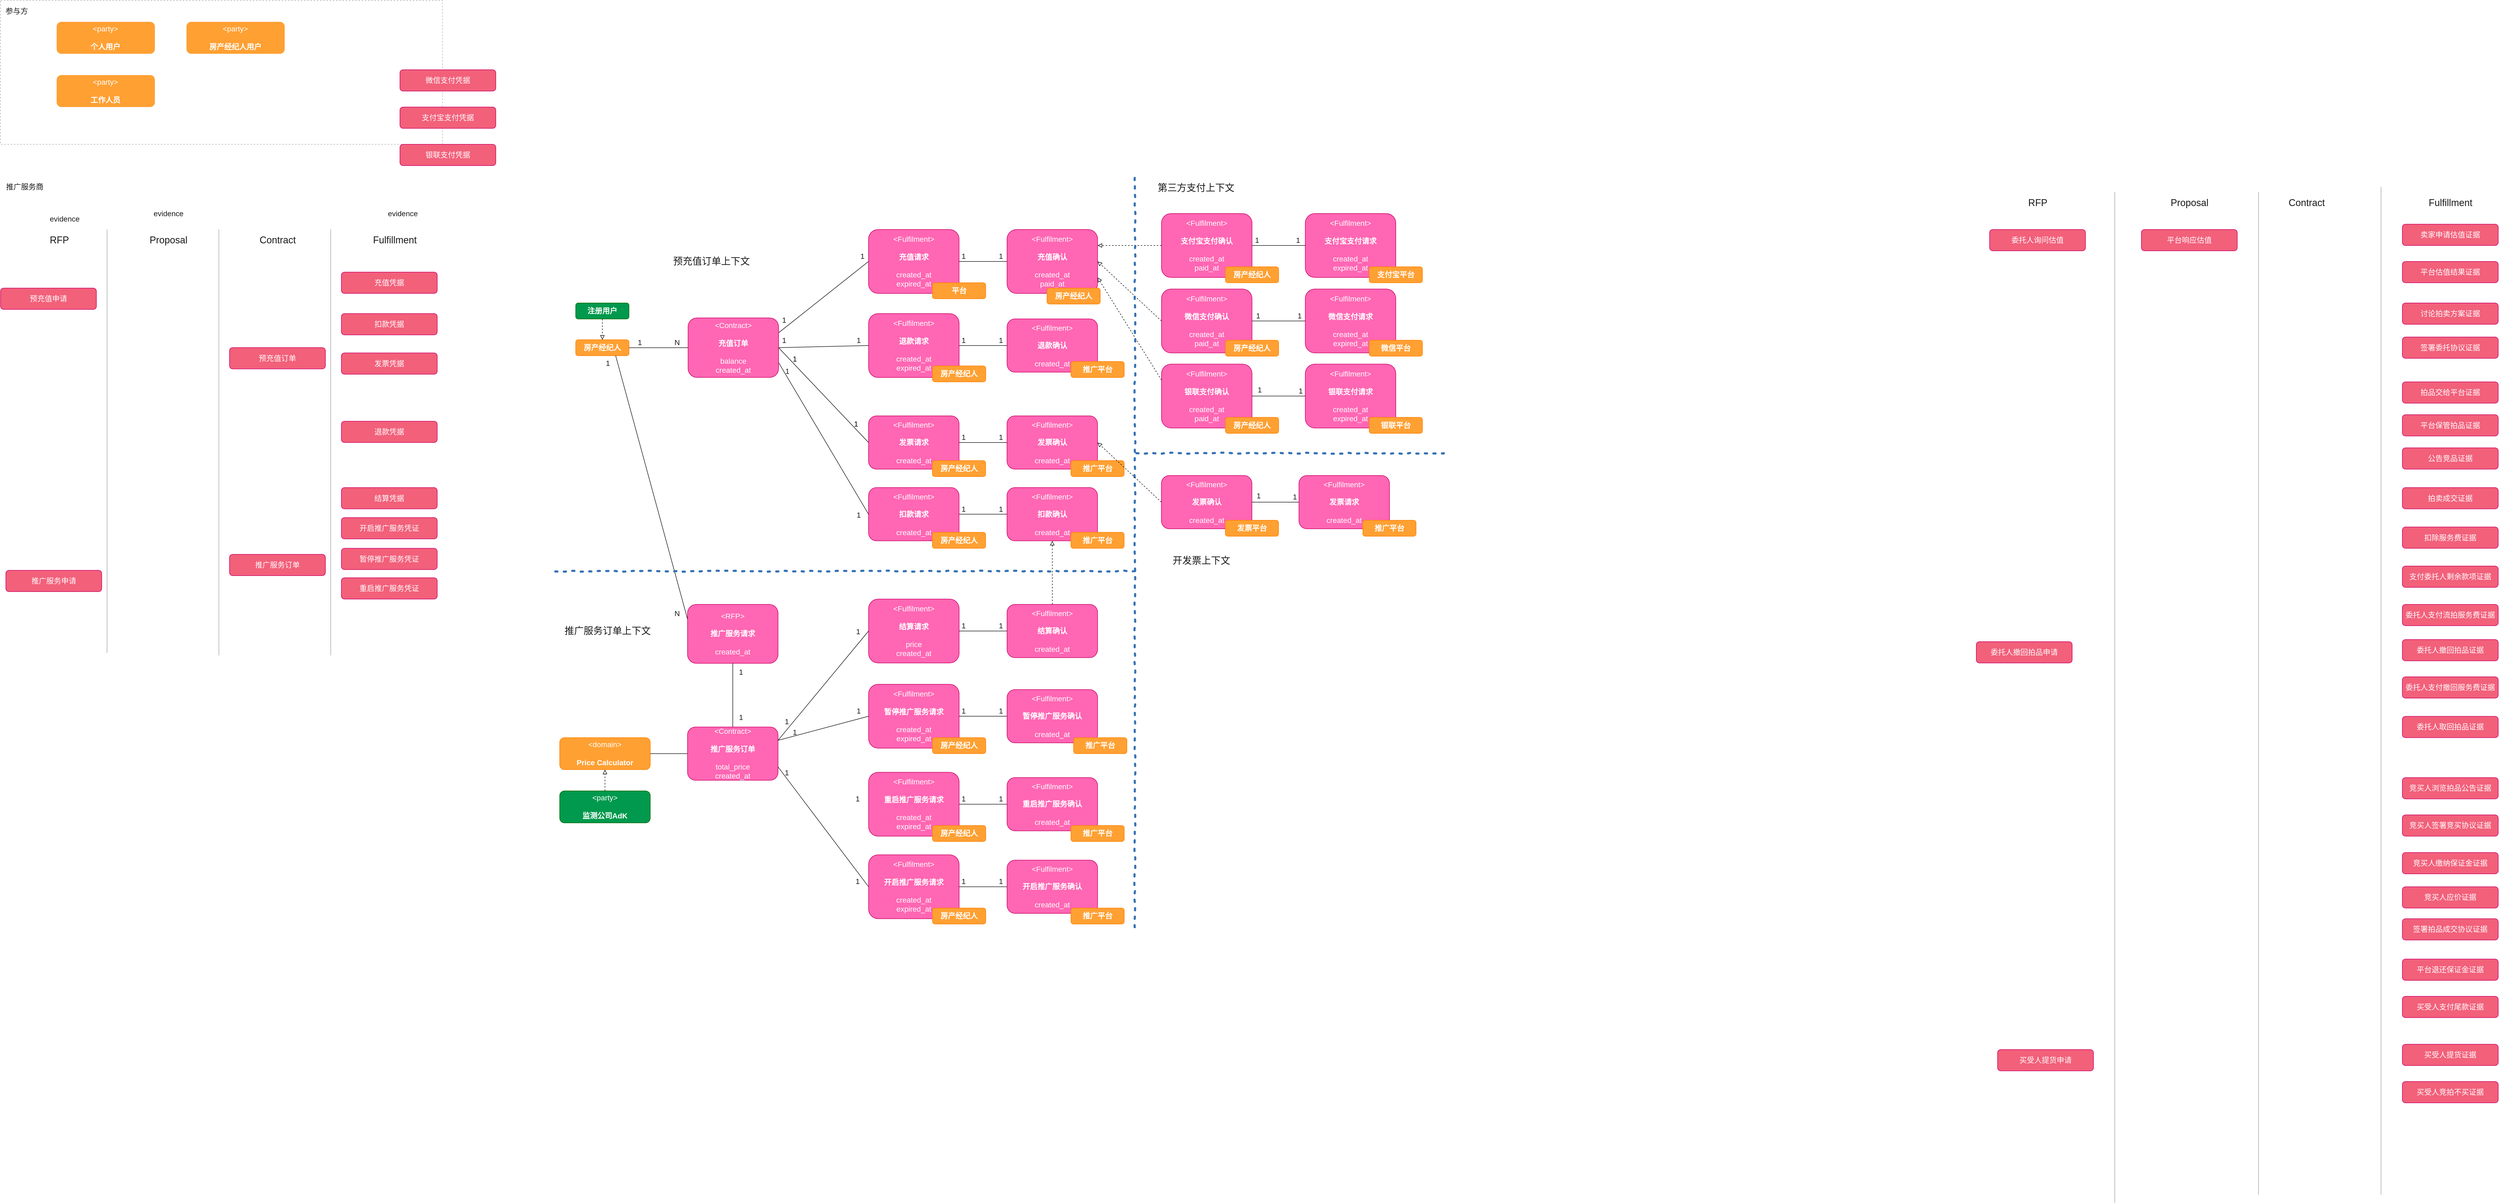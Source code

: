 <mxfile version="20.0.3" type="github">
  <diagram id="4pXQrOWJEeSuhuyzBbQL" name="Page-1">
    <mxGraphModel dx="1235" dy="1911" grid="1" gridSize="10" guides="1" tooltips="1" connect="1" arrows="1" fold="1" page="1" pageScale="1" pageWidth="850" pageHeight="1100" math="0" shadow="0">
      <root>
        <mxCell id="0" />
        <mxCell id="1" parent="0" />
        <mxCell id="l0locyyftSwh_tXuukIE-1" value="&lt;font style=&quot;font-size: 18px&quot;&gt;RFP&lt;/font&gt;" style="text;html=1;align=center;verticalAlign=middle;resizable=0;points=[];autosize=1;strokeColor=none;fillColor=none;fontColor=#1A1A1A;" parent="1" vertex="1">
          <mxGeometry x="95" y="110" width="50" height="20" as="geometry" />
        </mxCell>
        <mxCell id="l0locyyftSwh_tXuukIE-2" value="&lt;font style=&quot;font-size: 18px&quot;&gt;Proposal&lt;/font&gt;" style="text;html=1;align=center;verticalAlign=middle;resizable=0;points=[];autosize=1;strokeColor=none;fillColor=none;fontColor=#1A1A1A;" parent="1" vertex="1">
          <mxGeometry x="280" y="110" width="90" height="20" as="geometry" />
        </mxCell>
        <mxCell id="l0locyyftSwh_tXuukIE-3" value="&lt;font style=&quot;font-size: 18px&quot;&gt;Contract&lt;/font&gt;" style="text;html=1;align=center;verticalAlign=middle;resizable=0;points=[];autosize=1;strokeColor=none;fillColor=none;fontColor=#1A1A1A;" parent="1" vertex="1">
          <mxGeometry x="490" y="110" width="80" height="20" as="geometry" />
        </mxCell>
        <mxCell id="l0locyyftSwh_tXuukIE-4" value="&lt;font style=&quot;font-size: 18px&quot;&gt;Fulfillment&lt;/font&gt;" style="text;html=1;align=center;verticalAlign=middle;resizable=0;points=[];autosize=1;strokeColor=none;fillColor=none;fontColor=#1A1A1A;" parent="1" vertex="1">
          <mxGeometry x="700" y="110" width="100" height="20" as="geometry" />
        </mxCell>
        <mxCell id="l0locyyftSwh_tXuukIE-5" value="" style="endArrow=none;html=1;rounded=0;fontSize=18;strokeColor=#A6A6A6;" parent="1" edge="1">
          <mxGeometry width="50" height="50" relative="1" as="geometry">
            <mxPoint x="210" y="895" as="sourcePoint" />
            <mxPoint x="210" y="100" as="targetPoint" />
          </mxGeometry>
        </mxCell>
        <mxCell id="l0locyyftSwh_tXuukIE-6" value="" style="endArrow=none;html=1;rounded=0;fontSize=18;strokeColor=#A6A6A6;" parent="1" edge="1">
          <mxGeometry width="50" height="50" relative="1" as="geometry">
            <mxPoint x="630" y="900" as="sourcePoint" />
            <mxPoint x="630" y="100" as="targetPoint" />
          </mxGeometry>
        </mxCell>
        <mxCell id="l0locyyftSwh_tXuukIE-7" value="" style="endArrow=none;html=1;rounded=0;fontSize=18;strokeColor=#A6A6A6;" parent="1" edge="1">
          <mxGeometry width="50" height="50" relative="1" as="geometry">
            <mxPoint x="420" y="900" as="sourcePoint" />
            <mxPoint x="420" y="100" as="targetPoint" />
          </mxGeometry>
        </mxCell>
        <mxCell id="l0locyyftSwh_tXuukIE-10" value="&lt;font&gt;推广服务商&lt;/font&gt;" style="text;html=1;align=center;verticalAlign=middle;resizable=0;points=[];autosize=1;strokeColor=none;fillColor=none;fontSize=14;fontColor=#1A1A1A;" parent="1" vertex="1">
          <mxGeometry x="10" y="10" width="90" height="20" as="geometry" />
        </mxCell>
        <mxCell id="l0locyyftSwh_tXuukIE-11" value="evidence" style="text;html=1;align=center;verticalAlign=middle;resizable=0;points=[];autosize=1;strokeColor=none;fillColor=none;fontSize=14;fontColor=#1A1A1A;" parent="1" vertex="1">
          <mxGeometry x="95" y="70" width="70" height="20" as="geometry" />
        </mxCell>
        <mxCell id="l0locyyftSwh_tXuukIE-12" value="evidence" style="text;html=1;align=center;verticalAlign=middle;resizable=0;points=[];autosize=1;strokeColor=none;fillColor=none;fontSize=14;fontColor=#1A1A1A;" parent="1" vertex="1">
          <mxGeometry x="290" y="60" width="70" height="20" as="geometry" />
        </mxCell>
        <mxCell id="l0locyyftSwh_tXuukIE-13" value="evidence" style="text;html=1;align=center;verticalAlign=middle;resizable=0;points=[];autosize=1;strokeColor=none;fillColor=none;fontSize=14;fontColor=#1A1A1A;" parent="1" vertex="1">
          <mxGeometry x="730" y="60" width="70" height="20" as="geometry" />
        </mxCell>
        <mxCell id="l0locyyftSwh_tXuukIE-21" value="" style="group" parent="1" vertex="1" connectable="0">
          <mxGeometry x="10" y="-330" width="930" height="310" as="geometry" />
        </mxCell>
        <mxCell id="l0locyyftSwh_tXuukIE-19" value="" style="rounded=0;whiteSpace=wrap;html=1;fontSize=14;fontColor=#FFFFFF;strokeColor=#B3B3B3;fillColor=none;dashed=1;" parent="l0locyyftSwh_tXuukIE-21" vertex="1">
          <mxGeometry width="830" height="270" as="geometry" />
        </mxCell>
        <mxCell id="l0locyyftSwh_tXuukIE-20" value="参与方" style="text;html=1;align=center;verticalAlign=middle;resizable=0;points=[];autosize=1;strokeColor=none;fillColor=none;fontSize=14;fontColor=#1A1A1A;" parent="l0locyyftSwh_tXuukIE-21" vertex="1">
          <mxGeometry y="10" width="60" height="20" as="geometry" />
        </mxCell>
        <object label="&lt;font color=&quot;#ffffff&quot;&gt;&amp;lt;%type%&amp;gt;&lt;br&gt;&lt;br&gt;&lt;b&gt;个人用户&lt;/b&gt;&lt;br&gt;&lt;/font&gt;" placeholders="1" type="party" name="Party" id="l0locyyftSwh_tXuukIE-22">
          <mxCell style="rounded=1;whiteSpace=wrap;html=1;noLabel=0;comic=0;recursiveResize=1;fillColor=#FFA033;dashed=1;fontSize=14;fontColor=#1A1A1A;strokeColor=none;" parent="l0locyyftSwh_tXuukIE-21" vertex="1">
            <mxGeometry x="105.397" y="40" width="184.444" height="60" as="geometry" />
          </mxCell>
        </object>
        <object label="&lt;font color=&quot;#ffffff&quot;&gt;&amp;lt;%type%&amp;gt;&lt;br&gt;&lt;br&gt;&lt;b&gt;房产经纪人用户&lt;/b&gt;&lt;br&gt;&lt;/font&gt;" placeholders="1" type="party" name="Party" id="l0locyyftSwh_tXuukIE-23">
          <mxCell style="rounded=1;whiteSpace=wrap;html=1;noLabel=0;comic=0;recursiveResize=1;fillColor=#FFA033;dashed=1;fontSize=14;fontColor=#1A1A1A;strokeColor=none;" parent="l0locyyftSwh_tXuukIE-21" vertex="1">
            <mxGeometry x="349.127" y="40" width="184.444" height="60" as="geometry" />
          </mxCell>
        </object>
        <object label="&lt;font color=&quot;#ffffff&quot;&gt;&amp;lt;%type%&amp;gt;&lt;br&gt;&lt;br&gt;&lt;b&gt;工作人员&lt;/b&gt;&lt;br&gt;&lt;/font&gt;" placeholders="1" type="party" name="Party" id="l0locyyftSwh_tXuukIE-24">
          <mxCell style="rounded=1;whiteSpace=wrap;html=1;noLabel=0;comic=0;recursiveResize=1;fillColor=#FFA033;dashed=1;fontSize=14;fontColor=#1A1A1A;strokeColor=none;" parent="l0locyyftSwh_tXuukIE-21" vertex="1">
            <mxGeometry x="105.397" y="140" width="184.444" height="60" as="geometry" />
          </mxCell>
        </object>
        <object label="&lt;font style=&quot;font-size: 14px&quot;&gt;微信支付凭据&lt;/font&gt;" placeholders="1" type="业务能力服务" id="l0locyyftSwh_tXuukIE-120">
          <mxCell style="rounded=1;whiteSpace=wrap;html=1;fillColor=#F2607A;noLabel=0;comic=0;recursiveResize=1;fontColor=#FFFFFF;strokeColor=#CC0066;labelBackgroundColor=none;fontSize=14;" parent="l0locyyftSwh_tXuukIE-21" vertex="1">
            <mxGeometry x="750" y="130" width="180" height="40" as="geometry" />
          </mxCell>
        </object>
        <object label="&lt;font style=&quot;font-size: 14px&quot;&gt;支付宝支付凭据&lt;/font&gt;" placeholders="1" type="业务能力服务" id="l0locyyftSwh_tXuukIE-121">
          <mxCell style="rounded=1;whiteSpace=wrap;html=1;fillColor=#F2607A;noLabel=0;comic=0;recursiveResize=1;fontColor=#FFFFFF;strokeColor=#CC0066;labelBackgroundColor=none;fontSize=14;" parent="l0locyyftSwh_tXuukIE-21" vertex="1">
            <mxGeometry x="750" y="200" width="180" height="40" as="geometry" />
          </mxCell>
        </object>
        <object label="&lt;font style=&quot;font-size: 14px&quot;&gt;银联支付凭据&lt;/font&gt;" placeholders="1" type="业务能力服务" id="l0locyyftSwh_tXuukIE-122">
          <mxCell style="rounded=1;whiteSpace=wrap;html=1;fillColor=#F2607A;noLabel=0;comic=0;recursiveResize=1;fontColor=#FFFFFF;strokeColor=#CC0066;labelBackgroundColor=none;fontSize=14;" parent="l0locyyftSwh_tXuukIE-21" vertex="1">
            <mxGeometry x="750" y="270" width="180" height="40" as="geometry" />
          </mxCell>
        </object>
        <object label="&lt;font style=&quot;font-size: 14px&quot;&gt;预充值&lt;/font&gt;申请" placeholders="1" type="业务能力服务" id="l0locyyftSwh_tXuukIE-117">
          <mxCell style="rounded=1;whiteSpace=wrap;html=1;fillColor=#F2607A;noLabel=0;comic=0;recursiveResize=1;fontColor=#FFFFFF;strokeColor=#CC0066;labelBackgroundColor=none;fontSize=14;" parent="1" vertex="1">
            <mxGeometry x="10" y="210" width="180" height="40" as="geometry" />
          </mxCell>
        </object>
        <object label="&lt;font style=&quot;font-size: 14px&quot;&gt;充值凭据&lt;/font&gt;" placeholders="1" type="业务能力服务" id="l0locyyftSwh_tXuukIE-119">
          <mxCell style="rounded=1;whiteSpace=wrap;html=1;fillColor=#F2607A;noLabel=0;comic=0;recursiveResize=1;fontColor=#FFFFFF;strokeColor=#CC0066;labelBackgroundColor=none;fontSize=14;" parent="1" vertex="1">
            <mxGeometry x="650" y="180" width="180" height="40" as="geometry" />
          </mxCell>
        </object>
        <object label="&lt;font style=&quot;font-size: 14px&quot;&gt;退款凭据&lt;/font&gt;" placeholders="1" type="业务能力服务" id="l0locyyftSwh_tXuukIE-123">
          <mxCell style="rounded=1;whiteSpace=wrap;html=1;fillColor=#F2607A;noLabel=0;comic=0;recursiveResize=1;fontColor=#FFFFFF;strokeColor=#CC0066;labelBackgroundColor=none;fontSize=14;" parent="1" vertex="1">
            <mxGeometry x="650" y="460" width="180" height="40" as="geometry" />
          </mxCell>
        </object>
        <object label="结算凭据" placeholders="1" type="业务能力服务" id="l0locyyftSwh_tXuukIE-126">
          <mxCell style="rounded=1;whiteSpace=wrap;html=1;fillColor=#F2607A;noLabel=0;comic=0;recursiveResize=1;fontColor=#FFFFFF;strokeColor=#CC0066;labelBackgroundColor=none;fontSize=14;" parent="1" vertex="1">
            <mxGeometry x="650" y="584.68" width="180" height="40" as="geometry" />
          </mxCell>
        </object>
        <object label="&lt;font style=&quot;font-size: 14px&quot;&gt;推广服务申请&lt;/font&gt;" placeholders="1" type="业务能力服务" id="l0locyyftSwh_tXuukIE-134">
          <mxCell style="rounded=1;whiteSpace=wrap;html=1;fillColor=#F2607A;noLabel=0;comic=0;recursiveResize=1;fontColor=#FFFFFF;strokeColor=#CC0066;labelBackgroundColor=none;fontSize=14;" parent="1" vertex="1">
            <mxGeometry x="20" y="740" width="180" height="40" as="geometry" />
          </mxCell>
        </object>
        <object label="推广服务订单" placeholders="1" type="业务能力服务" id="l0locyyftSwh_tXuukIE-136">
          <mxCell style="rounded=1;whiteSpace=wrap;html=1;fillColor=#F2607A;noLabel=0;comic=0;recursiveResize=1;fontColor=#FFFFFF;strokeColor=#CC0066;labelBackgroundColor=none;fontSize=14;" parent="1" vertex="1">
            <mxGeometry x="440" y="710" width="180" height="40" as="geometry" />
          </mxCell>
        </object>
        <object label="&lt;font style=&quot;font-size: 14px&quot;&gt;开启推广服务凭证&lt;/font&gt;" placeholders="1" type="业务能力服务" id="l0locyyftSwh_tXuukIE-138">
          <mxCell style="rounded=1;whiteSpace=wrap;html=1;fillColor=#F2607A;noLabel=0;comic=0;recursiveResize=1;fontColor=#FFFFFF;strokeColor=#CC0066;labelBackgroundColor=none;fontSize=14;" parent="1" vertex="1">
            <mxGeometry x="650" y="641" width="180" height="40" as="geometry" />
          </mxCell>
        </object>
        <object label="&lt;font color=&quot;#ffffff&quot;&gt;&amp;lt;%type%&amp;gt;&lt;br&gt;&lt;br&gt;&lt;b&gt;推广服务订单&lt;br&gt;&lt;/b&gt;&lt;br&gt;total_price&lt;br&gt;%createdAt%&lt;br&gt;&lt;/font&gt;" placeholders="1" type="Contract" name="Name of the Contract" createdAt="created_at" id="l0locyyftSwh_tXuukIE-141">
          <mxCell style="rounded=1;whiteSpace=wrap;html=1;fillColor=#FF66B3;noLabel=0;comic=0;recursiveResize=1;labelBackgroundColor=none;fontSize=14;fontColor=#1A1A1A;strokeColor=#CC0066;" parent="1" vertex="1">
            <mxGeometry x="1300" y="1034.24" width="170" height="100" as="geometry" />
          </mxCell>
        </object>
        <object label="&lt;font color=&quot;#ffffff&quot;&gt;&amp;lt;%type%&amp;gt;&lt;br&gt;&lt;br&gt;&lt;b&gt;充值请求&lt;/b&gt;&lt;br&gt;&lt;br&gt;%createdAt%&lt;br&gt;%expiredAt%&lt;br&gt;&lt;/font&gt;" placeholders="1" type="Fulfilment" name="Fulfilment Request" createdAt="created_at" expiredAt="expired_at" id="l0locyyftSwh_tXuukIE-144">
          <mxCell style="rounded=1;whiteSpace=wrap;html=1;fillColor=#FF66B3;noLabel=0;comic=0;recursiveResize=1;labelBackgroundColor=none;fontSize=14;fontColor=#1A1A1A;strokeColor=#CC0066;" parent="1" vertex="1">
            <mxGeometry x="1639.89" y="100" width="170" height="120" as="geometry" />
          </mxCell>
        </object>
        <object label="&lt;font color=&quot;#ffffff&quot;&gt;&amp;lt;%type%&amp;gt;&lt;br&gt;&lt;br&gt;&lt;b&gt;微信支付确认&lt;br&gt;&lt;/b&gt;&lt;br&gt;%createdAt%&lt;br&gt;&lt;/font&gt;&lt;span style=&quot;color: rgb(255 , 255 , 255)&quot;&gt;paid_at&lt;/span&gt;&lt;font color=&quot;#ffffff&quot;&gt;&lt;br&gt;&lt;/font&gt;" placeholders="1" type="Fulfilment" name="Fulfilment Request" createdAt="created_at" expiredAt="expired_at" id="l0locyyftSwh_tXuukIE-147">
          <mxCell style="rounded=1;whiteSpace=wrap;html=1;fillColor=#FF66B3;noLabel=0;comic=0;recursiveResize=1;labelBackgroundColor=none;fontSize=14;fontColor=#1A1A1A;strokeColor=#CC0066;" parent="1" vertex="1">
            <mxGeometry x="2190" y="211.73" width="170" height="120" as="geometry" />
          </mxCell>
        </object>
        <object label="&lt;font color=&quot;#ffffff&quot;&gt;&amp;lt;%type%&amp;gt;&lt;br&gt;&lt;br&gt;&lt;b&gt;微信支付&lt;/b&gt;&lt;/font&gt;&lt;b style=&quot;color: rgb(255 , 255 , 255)&quot;&gt;请求&lt;/b&gt;&lt;font color=&quot;#ffffff&quot;&gt;&lt;b&gt;&lt;br&gt;&lt;/b&gt;&lt;br&gt;%createdAt%&lt;br&gt;&lt;/font&gt;&lt;span style=&quot;color: rgb(255 , 255 , 255)&quot;&gt;expired_at&lt;/span&gt;&lt;font color=&quot;#ffffff&quot;&gt;&lt;br&gt;&lt;/font&gt;" placeholders="1" type="Fulfilment" name="Fulfilment Request" createdAt="created_at" expiredAt="expired_at" id="l0locyyftSwh_tXuukIE-148">
          <mxCell style="rounded=1;whiteSpace=wrap;html=1;fillColor=#FF66B3;noLabel=0;comic=0;recursiveResize=1;labelBackgroundColor=none;fontSize=14;fontColor=#1A1A1A;strokeColor=#CC0066;" parent="1" vertex="1">
            <mxGeometry x="2460" y="211.73" width="170" height="120" as="geometry" />
          </mxCell>
        </object>
        <object label="&lt;font color=&quot;#ffffff&quot;&gt;&amp;lt;%type%&amp;gt;&lt;br&gt;&lt;br&gt;&lt;b&gt;支付宝支付确认&lt;br&gt;&lt;/b&gt;&lt;br&gt;%createdAt%&lt;br&gt;&lt;/font&gt;&lt;span style=&quot;color: rgb(255 , 255 , 255)&quot;&gt;paid_at&lt;/span&gt;&lt;font color=&quot;#ffffff&quot;&gt;&lt;br&gt;&lt;/font&gt;" placeholders="1" type="Fulfilment" name="Fulfilment Request" createdAt="created_at" expiredAt="expired_at" id="l0locyyftSwh_tXuukIE-149">
          <mxCell style="rounded=1;whiteSpace=wrap;html=1;fillColor=#FF66B3;noLabel=0;comic=0;recursiveResize=1;labelBackgroundColor=none;fontSize=14;fontColor=#1A1A1A;strokeColor=#CC0066;" parent="1" vertex="1">
            <mxGeometry x="2190" y="70" width="170" height="120" as="geometry" />
          </mxCell>
        </object>
        <object label="&lt;font color=&quot;#ffffff&quot;&gt;&amp;lt;%type%&amp;gt;&lt;br&gt;&lt;br&gt;&lt;b&gt;支付宝支付请求&lt;br&gt;&lt;/b&gt;&lt;br&gt;%createdAt%&lt;br&gt;expired_at&lt;br&gt;&lt;/font&gt;" placeholders="1" type="Fulfilment" name="Fulfilment Request" createdAt="created_at" expiredAt="expired_at" id="l0locyyftSwh_tXuukIE-150">
          <mxCell style="rounded=1;whiteSpace=wrap;html=1;fillColor=#FF66B3;noLabel=0;comic=0;recursiveResize=1;labelBackgroundColor=none;fontSize=14;fontColor=#1A1A1A;strokeColor=#CC0066;" parent="1" vertex="1">
            <mxGeometry x="2460" y="70" width="170" height="120" as="geometry" />
          </mxCell>
        </object>
        <object label="&lt;font color=&quot;#ffffff&quot;&gt;&amp;lt;%type%&amp;gt;&lt;br&gt;&lt;br&gt;&lt;b&gt;银联支付确认&lt;br&gt;&lt;/b&gt;&lt;br&gt;%createdAt%&lt;br&gt;&lt;/font&gt;&lt;span style=&quot;color: rgb(255 , 255 , 255)&quot;&gt;paid_at&lt;/span&gt;&lt;font color=&quot;#ffffff&quot;&gt;&lt;br&gt;&lt;/font&gt;" placeholders="1" type="Fulfilment" name="Fulfilment Request" createdAt="created_at" expiredAt="expired_at" id="l0locyyftSwh_tXuukIE-151">
          <mxCell style="rounded=1;whiteSpace=wrap;html=1;fillColor=#FF66B3;noLabel=0;comic=0;recursiveResize=1;labelBackgroundColor=none;fontSize=14;fontColor=#1A1A1A;strokeColor=#CC0066;" parent="1" vertex="1">
            <mxGeometry x="2190" y="352.73" width="170" height="120" as="geometry" />
          </mxCell>
        </object>
        <object label="&lt;font color=&quot;#ffffff&quot;&gt;&amp;lt;%type%&amp;gt;&lt;br&gt;&lt;br&gt;&lt;b&gt;银联支付请求&lt;br&gt;&lt;/b&gt;&lt;br&gt;%createdAt%&lt;br&gt;&lt;/font&gt;&lt;span style=&quot;color: rgb(255 , 255 , 255)&quot;&gt;expired_at&lt;/span&gt;&lt;font color=&quot;#ffffff&quot;&gt;&lt;br&gt;&lt;/font&gt;" placeholders="1" type="Fulfilment" name="Fulfilment Request" createdAt="created_at" expiredAt="expired_at" id="l0locyyftSwh_tXuukIE-152">
          <mxCell style="rounded=1;whiteSpace=wrap;html=1;fillColor=#FF66B3;noLabel=0;comic=0;recursiveResize=1;labelBackgroundColor=none;fontSize=14;fontColor=#1A1A1A;strokeColor=#CC0066;" parent="1" vertex="1">
            <mxGeometry x="2460" y="352.73" width="170" height="120" as="geometry" />
          </mxCell>
        </object>
        <mxCell id="l0locyyftSwh_tXuukIE-153" style="edgeStyle=orthogonalEdgeStyle;rounded=0;orthogonalLoop=1;jettySize=auto;html=1;exitX=1;exitY=0.5;exitDx=0;exitDy=0;entryX=0;entryY=0.5;entryDx=0;entryDy=0;endArrow=none;endFill=0;fontSize=14;fontColor=#1A1A1A;strokeColor=#1A1A1A;" parent="1" source="l0locyyftSwh_tXuukIE-147" target="l0locyyftSwh_tXuukIE-148" edge="1">
          <mxGeometry relative="1" as="geometry">
            <mxPoint x="2230" y="641.73" as="sourcePoint" />
            <mxPoint x="2330" y="641.73" as="targetPoint" />
          </mxGeometry>
        </mxCell>
        <mxCell id="l0locyyftSwh_tXuukIE-154" value="1" style="edgeLabel;html=1;align=center;verticalAlign=middle;resizable=0;points=[];labelBackgroundColor=none;fontSize=14;fontColor=#1A1A1A;strokeColor=#FF8000;fillColor=none;gradientColor=none;" parent="l0locyyftSwh_tXuukIE-153" vertex="1" connectable="0">
          <mxGeometry x="-0.82" relative="1" as="geometry">
            <mxPoint x="2" y="-10" as="offset" />
          </mxGeometry>
        </mxCell>
        <mxCell id="l0locyyftSwh_tXuukIE-155" value="1" style="edgeLabel;html=1;align=center;verticalAlign=middle;resizable=0;points=[];labelBackgroundColor=none;fontSize=14;fontColor=#1A1A1A;strokeColor=#FF8000;fillColor=none;gradientColor=none;" parent="l0locyyftSwh_tXuukIE-153" vertex="1" connectable="0">
          <mxGeometry x="0.72" y="-1" relative="1" as="geometry">
            <mxPoint x="3" y="-11" as="offset" />
          </mxGeometry>
        </mxCell>
        <mxCell id="l0locyyftSwh_tXuukIE-159" style="edgeStyle=orthogonalEdgeStyle;rounded=0;orthogonalLoop=1;jettySize=auto;html=1;exitX=0;exitY=0.5;exitDx=0;exitDy=0;endArrow=none;endFill=0;fontSize=14;fontColor=#1A1A1A;strokeColor=#1A1A1A;entryX=1;entryY=0.5;entryDx=0;entryDy=0;" parent="1" source="l0locyyftSwh_tXuukIE-152" target="l0locyyftSwh_tXuukIE-151" edge="1">
          <mxGeometry relative="1" as="geometry">
            <mxPoint x="2110" y="412.73" as="sourcePoint" />
            <mxPoint x="2190" y="412.73" as="targetPoint" />
          </mxGeometry>
        </mxCell>
        <mxCell id="l0locyyftSwh_tXuukIE-160" value="1" style="edgeLabel;html=1;align=center;verticalAlign=middle;resizable=0;points=[];labelBackgroundColor=none;fontSize=14;fontColor=#1A1A1A;strokeColor=#FF8000;fillColor=none;gradientColor=none;" parent="l0locyyftSwh_tXuukIE-159" vertex="1" connectable="0">
          <mxGeometry x="-0.82" relative="1" as="geometry">
            <mxPoint y="-10" as="offset" />
          </mxGeometry>
        </mxCell>
        <mxCell id="l0locyyftSwh_tXuukIE-161" value="1" style="edgeLabel;html=1;align=center;verticalAlign=middle;resizable=0;points=[];labelBackgroundColor=none;fontSize=14;fontColor=#1A1A1A;strokeColor=#FF8000;fillColor=none;gradientColor=none;" parent="l0locyyftSwh_tXuukIE-159" vertex="1" connectable="0">
          <mxGeometry x="0.72" y="-1" relative="1" as="geometry">
            <mxPoint y="-11" as="offset" />
          </mxGeometry>
        </mxCell>
        <mxCell id="l0locyyftSwh_tXuukIE-162" style="edgeStyle=orthogonalEdgeStyle;rounded=0;orthogonalLoop=1;jettySize=auto;html=1;endArrow=none;endFill=0;fontSize=14;fontColor=#1A1A1A;strokeColor=#1A1A1A;entryX=0;entryY=0.5;entryDx=0;entryDy=0;exitX=1;exitY=0.5;exitDx=0;exitDy=0;" parent="1" source="l0locyyftSwh_tXuukIE-149" target="l0locyyftSwh_tXuukIE-150" edge="1">
          <mxGeometry relative="1" as="geometry">
            <mxPoint x="2370" y="150" as="sourcePoint" />
            <mxPoint x="2430" y="129.33" as="targetPoint" />
          </mxGeometry>
        </mxCell>
        <mxCell id="l0locyyftSwh_tXuukIE-163" value="1" style="edgeLabel;html=1;align=center;verticalAlign=middle;resizable=0;points=[];labelBackgroundColor=none;fontSize=14;fontColor=#1A1A1A;strokeColor=#FF8000;fillColor=none;gradientColor=none;" parent="l0locyyftSwh_tXuukIE-162" vertex="1" connectable="0">
          <mxGeometry x="-0.82" relative="1" as="geometry">
            <mxPoint y="-10" as="offset" />
          </mxGeometry>
        </mxCell>
        <mxCell id="l0locyyftSwh_tXuukIE-164" value="1" style="edgeLabel;html=1;align=center;verticalAlign=middle;resizable=0;points=[];labelBackgroundColor=none;fontSize=14;fontColor=#1A1A1A;strokeColor=#FF8000;fillColor=none;gradientColor=none;" parent="l0locyyftSwh_tXuukIE-162" vertex="1" connectable="0">
          <mxGeometry x="0.72" y="-1" relative="1" as="geometry">
            <mxPoint y="-11" as="offset" />
          </mxGeometry>
        </mxCell>
        <mxCell id="l0locyyftSwh_tXuukIE-165" style="edgeStyle=none;rounded=0;orthogonalLoop=1;jettySize=auto;html=1;exitX=0;exitY=0.5;exitDx=0;exitDy=0;endArrow=block;endFill=0;dashed=1;fontSize=14;fontColor=#1A1A1A;strokeColor=#1A1A1A;entryX=1;entryY=0.25;entryDx=0;entryDy=0;" parent="1" source="l0locyyftSwh_tXuukIE-149" target="l0locyyftSwh_tXuukIE-326" edge="1">
          <mxGeometry relative="1" as="geometry">
            <mxPoint x="2130" y="110" as="sourcePoint" />
            <mxPoint x="2069.89" y="130" as="targetPoint" />
          </mxGeometry>
        </mxCell>
        <mxCell id="l0locyyftSwh_tXuukIE-167" style="edgeStyle=none;rounded=0;orthogonalLoop=1;jettySize=auto;html=1;endArrow=block;endFill=0;dashed=1;fontSize=14;fontColor=#1A1A1A;strokeColor=#1A1A1A;entryX=1;entryY=0.5;entryDx=0;entryDy=0;exitX=0;exitY=0.5;exitDx=0;exitDy=0;" parent="1" source="l0locyyftSwh_tXuukIE-147" target="l0locyyftSwh_tXuukIE-326" edge="1">
          <mxGeometry relative="1" as="geometry">
            <mxPoint x="2120" y="180" as="sourcePoint" />
            <mxPoint x="2069.89" y="160" as="targetPoint" />
          </mxGeometry>
        </mxCell>
        <mxCell id="l0locyyftSwh_tXuukIE-168" style="edgeStyle=none;rounded=0;orthogonalLoop=1;jettySize=auto;html=1;exitX=0;exitY=0.25;exitDx=0;exitDy=0;endArrow=block;endFill=0;dashed=1;fontSize=14;fontColor=#1A1A1A;strokeColor=#1A1A1A;entryX=1;entryY=0.75;entryDx=0;entryDy=0;" parent="1" source="l0locyyftSwh_tXuukIE-151" target="l0locyyftSwh_tXuukIE-326" edge="1">
          <mxGeometry relative="1" as="geometry">
            <mxPoint x="2000" y="310" as="sourcePoint" />
            <mxPoint x="2069.89" y="190" as="targetPoint" />
          </mxGeometry>
        </mxCell>
        <mxCell id="l0locyyftSwh_tXuukIE-169" style="edgeStyle=orthogonalEdgeStyle;rounded=0;orthogonalLoop=1;jettySize=auto;html=1;exitX=1;exitY=0.5;exitDx=0;exitDy=0;entryX=0;entryY=0.5;entryDx=0;entryDy=0;endArrow=none;endFill=0;fontSize=14;fontColor=#1A1A1A;strokeColor=#1A1A1A;" parent="1" source="l0locyyftSwh_tXuukIE-144" target="l0locyyftSwh_tXuukIE-326" edge="1">
          <mxGeometry relative="1" as="geometry">
            <mxPoint x="1809.89" y="60" as="sourcePoint" />
            <mxPoint x="1899.89" y="160" as="targetPoint" />
          </mxGeometry>
        </mxCell>
        <mxCell id="l0locyyftSwh_tXuukIE-170" value="1" style="edgeLabel;html=1;align=center;verticalAlign=middle;resizable=0;points=[];labelBackgroundColor=none;fontSize=14;fontColor=#1A1A1A;strokeColor=#FF8000;fillColor=none;gradientColor=none;" parent="l0locyyftSwh_tXuukIE-169" vertex="1" connectable="0">
          <mxGeometry x="-0.82" relative="1" as="geometry">
            <mxPoint y="-10" as="offset" />
          </mxGeometry>
        </mxCell>
        <mxCell id="l0locyyftSwh_tXuukIE-171" value="1" style="edgeLabel;html=1;align=center;verticalAlign=middle;resizable=0;points=[];labelBackgroundColor=none;fontSize=14;fontColor=#1A1A1A;strokeColor=#FF8000;fillColor=none;gradientColor=none;" parent="l0locyyftSwh_tXuukIE-169" vertex="1" connectable="0">
          <mxGeometry x="0.72" y="-1" relative="1" as="geometry">
            <mxPoint y="-11" as="offset" />
          </mxGeometry>
        </mxCell>
        <object label="&lt;font color=&quot;#ffffff&quot;&gt;&amp;lt;%type%&amp;gt;&lt;br&gt;&lt;br&gt;&lt;b&gt;退款请求&lt;br&gt;&lt;/b&gt;&lt;br&gt;%createdAt%&lt;br&gt;%expiredAt%&lt;br&gt;&lt;/font&gt;" placeholders="1" type="Fulfilment" name="Fulfilment Request" createdAt="created_at" expiredAt="expired_at" id="l0locyyftSwh_tXuukIE-172">
          <mxCell style="rounded=1;whiteSpace=wrap;html=1;fillColor=#FF66B3;noLabel=0;comic=0;recursiveResize=1;labelBackgroundColor=none;fontSize=14;fontColor=#1A1A1A;strokeColor=#CC0066;" parent="1" vertex="1">
            <mxGeometry x="1640" y="257.87" width="170" height="120" as="geometry" />
          </mxCell>
        </object>
        <object label="&lt;font color=&quot;#ffffff&quot;&gt;&amp;lt;%type%&amp;gt;&lt;br&gt;&lt;br&gt;&lt;b&gt;退款确认&lt;br&gt;&lt;/b&gt;&lt;br&gt;%createdAt%&lt;br&gt;&lt;/font&gt;" placeholders="1" type="Fulfilment" name="Fulfilment Confirmation" createdAt="created_at" id="l0locyyftSwh_tXuukIE-173">
          <mxCell style="rounded=1;whiteSpace=wrap;html=1;fillColor=#FF66B3;noLabel=0;comic=0;recursiveResize=1;labelBackgroundColor=none;fontSize=14;fontColor=#1A1A1A;strokeColor=#CC0066;" parent="1" vertex="1">
            <mxGeometry x="1900" y="267.87" width="170" height="100" as="geometry" />
          </mxCell>
        </object>
        <mxCell id="l0locyyftSwh_tXuukIE-174" style="edgeStyle=orthogonalEdgeStyle;rounded=0;orthogonalLoop=1;jettySize=auto;html=1;exitX=1;exitY=0.5;exitDx=0;exitDy=0;entryX=0;entryY=0.5;entryDx=0;entryDy=0;endArrow=none;endFill=0;fontSize=14;fontColor=#1A1A1A;strokeColor=#1A1A1A;" parent="1" source="l0locyyftSwh_tXuukIE-172" target="l0locyyftSwh_tXuukIE-173" edge="1">
          <mxGeometry relative="1" as="geometry">
            <mxPoint x="1880" y="-192.13" as="sourcePoint" />
            <mxPoint x="1980" y="-192.13" as="targetPoint" />
          </mxGeometry>
        </mxCell>
        <mxCell id="l0locyyftSwh_tXuukIE-175" value="1" style="edgeLabel;html=1;align=center;verticalAlign=middle;resizable=0;points=[];labelBackgroundColor=none;fontSize=14;fontColor=#1A1A1A;strokeColor=#CC0066;fillColor=none;gradientColor=none;" parent="l0locyyftSwh_tXuukIE-174" vertex="1" connectable="0">
          <mxGeometry x="-0.82" relative="1" as="geometry">
            <mxPoint y="-10" as="offset" />
          </mxGeometry>
        </mxCell>
        <mxCell id="l0locyyftSwh_tXuukIE-176" value="1" style="edgeLabel;html=1;align=center;verticalAlign=middle;resizable=0;points=[];labelBackgroundColor=none;fontSize=14;fontColor=#1A1A1A;strokeColor=#CC0066;fillColor=none;gradientColor=none;" parent="l0locyyftSwh_tXuukIE-174" vertex="1" connectable="0">
          <mxGeometry x="0.72" y="-1" relative="1" as="geometry">
            <mxPoint y="-11" as="offset" />
          </mxGeometry>
        </mxCell>
        <object label="" n="1" m="*" id="l0locyyftSwh_tXuukIE-177">
          <mxCell style="rounded=0;orthogonalLoop=1;jettySize=auto;html=1;exitX=1;exitY=0.25;exitDx=0;exitDy=0;endArrow=none;endFill=0;fontSize=14;fontColor=#1A1A1A;strokeColor=#1A1A1A;entryX=0;entryY=0.5;entryDx=0;entryDy=0;" parent="1" source="l0locyyftSwh_tXuukIE-235" target="l0locyyftSwh_tXuukIE-144" edge="1">
            <mxGeometry relative="1" as="geometry">
              <mxPoint x="1555" y="190" as="sourcePoint" />
              <mxPoint x="1640" y="190" as="targetPoint" />
            </mxGeometry>
          </mxCell>
        </object>
        <mxCell id="l0locyyftSwh_tXuukIE-178" value="1" style="edgeLabel;html=1;align=center;verticalAlign=middle;resizable=0;points=[];labelBackgroundColor=none;fontSize=14;fontColor=#1A1A1A;strokeColor=#CC0066;fillColor=none;gradientColor=none;" parent="l0locyyftSwh_tXuukIE-177" vertex="1" connectable="0">
          <mxGeometry x="0.154" y="3" relative="1" as="geometry">
            <mxPoint x="-86" y="56" as="offset" />
          </mxGeometry>
        </mxCell>
        <mxCell id="l0locyyftSwh_tXuukIE-179" value="1" style="edgeLabel;html=1;align=center;verticalAlign=middle;resizable=0;points=[];labelBackgroundColor=none;fontSize=14;fontColor=#1A1A1A;strokeColor=#CC0066;fillColor=none;gradientColor=none;" parent="l0locyyftSwh_tXuukIE-177" vertex="1" connectable="0">
          <mxGeometry x="0.154" relative="1" as="geometry">
            <mxPoint x="59" y="-67" as="offset" />
          </mxGeometry>
        </mxCell>
        <object label="" n="1" m="*" id="l0locyyftSwh_tXuukIE-180">
          <mxCell style="rounded=0;orthogonalLoop=1;jettySize=auto;html=1;endArrow=none;endFill=0;fontSize=14;fontColor=#1A1A1A;strokeColor=#1A1A1A;entryX=0;entryY=0.5;entryDx=0;entryDy=0;exitX=1;exitY=0.5;exitDx=0;exitDy=0;" parent="1" source="l0locyyftSwh_tXuukIE-235" target="l0locyyftSwh_tXuukIE-172" edge="1">
            <mxGeometry relative="1" as="geometry">
              <mxPoint x="1430" y="540" as="sourcePoint" />
              <mxPoint x="1650" y="200" as="targetPoint" />
            </mxGeometry>
          </mxCell>
        </object>
        <mxCell id="l0locyyftSwh_tXuukIE-181" value="1" style="edgeLabel;html=1;align=center;verticalAlign=middle;resizable=0;points=[];labelBackgroundColor=none;fontSize=14;fontColor=#1A1A1A;strokeColor=#CC0066;fillColor=none;gradientColor=none;" parent="l0locyyftSwh_tXuukIE-180" vertex="1" connectable="0">
          <mxGeometry x="0.154" y="3" relative="1" as="geometry">
            <mxPoint x="52" y="-9" as="offset" />
          </mxGeometry>
        </mxCell>
        <mxCell id="l0locyyftSwh_tXuukIE-182" value="1" style="edgeLabel;html=1;align=center;verticalAlign=middle;resizable=0;points=[];labelBackgroundColor=none;fontSize=14;fontColor=#1A1A1A;strokeColor=#CC0066;fillColor=none;gradientColor=none;" parent="l0locyyftSwh_tXuukIE-180" vertex="1" connectable="0">
          <mxGeometry x="0.154" relative="1" as="geometry">
            <mxPoint x="-88" y="-12" as="offset" />
          </mxGeometry>
        </mxCell>
        <object label="&lt;font color=&quot;#ffffff&quot;&gt;&amp;lt;%type%&amp;gt;&lt;br&gt;&lt;br&gt;&lt;b&gt;结算请求&lt;br&gt;&lt;/b&gt;&lt;br&gt;price&lt;br&gt;%createdAt%&lt;br&gt;&lt;/font&gt;" placeholders="1" type="Fulfilment" name="Fulfilment Request" createdAt="created_at" expiredAt="expired_at" id="l0locyyftSwh_tXuukIE-184">
          <mxCell style="rounded=1;whiteSpace=wrap;html=1;fillColor=#FF66B3;noLabel=0;comic=0;recursiveResize=1;labelBackgroundColor=none;fontSize=14;fontColor=#1A1A1A;strokeColor=#CC0066;" parent="1" vertex="1">
            <mxGeometry x="1640" y="794" width="170" height="120" as="geometry" />
          </mxCell>
        </object>
        <object label="&lt;font color=&quot;#ffffff&quot;&gt;&amp;lt;%type%&amp;gt;&lt;br&gt;&lt;br&gt;&lt;b&gt;结算&lt;/b&gt;&lt;/font&gt;&lt;font color=&quot;#ffffff&quot;&gt;&lt;b&gt;确认&lt;br&gt;&lt;/b&gt;&lt;br&gt;%createdAt%&lt;br&gt;&lt;/font&gt;" placeholders="1" type="Fulfilment" name="Fulfilment Confirmation" createdAt="created_at" id="l0locyyftSwh_tXuukIE-185">
          <mxCell style="rounded=1;whiteSpace=wrap;html=1;fillColor=#FF66B3;noLabel=0;comic=0;recursiveResize=1;labelBackgroundColor=none;fontSize=14;fontColor=#1A1A1A;strokeColor=#CC0066;" parent="1" vertex="1">
            <mxGeometry x="1900" y="804" width="170" height="100" as="geometry" />
          </mxCell>
        </object>
        <mxCell id="l0locyyftSwh_tXuukIE-186" style="edgeStyle=orthogonalEdgeStyle;rounded=0;orthogonalLoop=1;jettySize=auto;html=1;exitX=1;exitY=0.5;exitDx=0;exitDy=0;entryX=0;entryY=0.5;entryDx=0;entryDy=0;endArrow=none;endFill=0;fontSize=14;fontColor=#1A1A1A;strokeColor=#1A1A1A;" parent="1" source="l0locyyftSwh_tXuukIE-184" target="l0locyyftSwh_tXuukIE-185" edge="1">
          <mxGeometry relative="1" as="geometry">
            <mxPoint x="1853.89" y="344" as="sourcePoint" />
            <mxPoint x="1953.89" y="344" as="targetPoint" />
          </mxGeometry>
        </mxCell>
        <mxCell id="l0locyyftSwh_tXuukIE-187" value="1" style="edgeLabel;html=1;align=center;verticalAlign=middle;resizable=0;points=[];labelBackgroundColor=none;fontSize=14;fontColor=#1A1A1A;strokeColor=#CC0066;fillColor=none;gradientColor=none;" parent="l0locyyftSwh_tXuukIE-186" vertex="1" connectable="0">
          <mxGeometry x="-0.82" relative="1" as="geometry">
            <mxPoint y="-10" as="offset" />
          </mxGeometry>
        </mxCell>
        <mxCell id="l0locyyftSwh_tXuukIE-188" value="1" style="edgeLabel;html=1;align=center;verticalAlign=middle;resizable=0;points=[];labelBackgroundColor=none;fontSize=14;fontColor=#1A1A1A;strokeColor=#CC0066;fillColor=none;gradientColor=none;" parent="l0locyyftSwh_tXuukIE-186" vertex="1" connectable="0">
          <mxGeometry x="0.72" y="-1" relative="1" as="geometry">
            <mxPoint y="-11" as="offset" />
          </mxGeometry>
        </mxCell>
        <object label="&lt;font color=&quot;#ffffff&quot;&gt;&amp;lt;%type%&amp;gt;&lt;br&gt;&lt;br&gt;&lt;b&gt;扣款请求&lt;br&gt;&lt;/b&gt;&lt;br&gt;%createdAt%&lt;br&gt;&lt;/font&gt;" placeholders="1" type="Fulfilment" name="Fulfilment Request" createdAt="created_at" expiredAt="expired_at" id="l0locyyftSwh_tXuukIE-190">
          <mxCell style="rounded=1;whiteSpace=wrap;html=1;fillColor=#FF66B3;noLabel=0;comic=0;recursiveResize=1;labelBackgroundColor=none;fontSize=14;fontColor=#1A1A1A;strokeColor=#CC0066;" parent="1" vertex="1">
            <mxGeometry x="1639.89" y="584.68" width="170" height="100" as="geometry" />
          </mxCell>
        </object>
        <object label="&lt;font color=&quot;#ffffff&quot;&gt;&amp;lt;%type%&amp;gt;&lt;br&gt;&lt;br&gt;&lt;b&gt;扣款确认&lt;br&gt;&lt;/b&gt;&lt;br&gt;%createdAt%&lt;br&gt;&lt;/font&gt;" placeholders="1" type="Fulfilment" name="Fulfilment Confirmation" createdAt="created_at" id="l0locyyftSwh_tXuukIE-191">
          <mxCell style="rounded=1;whiteSpace=wrap;html=1;fillColor=#FF66B3;noLabel=0;comic=0;recursiveResize=1;labelBackgroundColor=none;fontSize=14;fontColor=#1A1A1A;strokeColor=#CC0066;" parent="1" vertex="1">
            <mxGeometry x="1899.89" y="584.68" width="170" height="100" as="geometry" />
          </mxCell>
        </object>
        <mxCell id="l0locyyftSwh_tXuukIE-192" style="edgeStyle=orthogonalEdgeStyle;rounded=0;orthogonalLoop=1;jettySize=auto;html=1;exitX=1;exitY=0.5;exitDx=0;exitDy=0;entryX=0;entryY=0.5;entryDx=0;entryDy=0;endArrow=none;endFill=0;fontSize=14;fontColor=#1A1A1A;strokeColor=#1A1A1A;" parent="1" source="l0locyyftSwh_tXuukIE-190" target="l0locyyftSwh_tXuukIE-191" edge="1">
          <mxGeometry relative="1" as="geometry">
            <mxPoint x="1853.78" y="128.68" as="sourcePoint" />
            <mxPoint x="1953.78" y="128.68" as="targetPoint" />
          </mxGeometry>
        </mxCell>
        <mxCell id="l0locyyftSwh_tXuukIE-193" value="1" style="edgeLabel;html=1;align=center;verticalAlign=middle;resizable=0;points=[];labelBackgroundColor=none;fontSize=14;fontColor=#1A1A1A;strokeColor=#CC0066;fillColor=none;gradientColor=none;" parent="l0locyyftSwh_tXuukIE-192" vertex="1" connectable="0">
          <mxGeometry x="-0.82" relative="1" as="geometry">
            <mxPoint y="-10" as="offset" />
          </mxGeometry>
        </mxCell>
        <mxCell id="l0locyyftSwh_tXuukIE-194" value="1" style="edgeLabel;html=1;align=center;verticalAlign=middle;resizable=0;points=[];labelBackgroundColor=none;fontSize=14;fontColor=#1A1A1A;strokeColor=#CC0066;fillColor=none;gradientColor=none;" parent="l0locyyftSwh_tXuukIE-192" vertex="1" connectable="0">
          <mxGeometry x="0.72" y="-1" relative="1" as="geometry">
            <mxPoint y="-11" as="offset" />
          </mxGeometry>
        </mxCell>
        <object label="&lt;font color=&quot;#ffffff&quot;&gt;&amp;lt;%type%&amp;gt;&lt;br&gt;&lt;br&gt;&lt;b&gt;Price Calculator&lt;/b&gt;&lt;br&gt;&lt;/font&gt;" placeholders="1" type="domain" name="Domain" id="l0locyyftSwh_tXuukIE-195">
          <mxCell style="rounded=1;whiteSpace=wrap;html=1;noLabel=0;comic=0;recursiveResize=1;fillColor=#FFA033;labelBackgroundColor=none;fontSize=14;fontColor=#1A1A1A;strokeColor=#FF8000;" parent="1" vertex="1">
            <mxGeometry x="1060" y="1054.24" width="170" height="60" as="geometry" />
          </mxCell>
        </object>
        <object label="&lt;font color=&quot;#ffffff&quot;&gt;&amp;lt;%type%&amp;gt;&lt;br&gt;&lt;br&gt;&lt;b&gt;开启推广服务请求&lt;br&gt;&lt;/b&gt;&lt;br&gt;%createdAt%&lt;br&gt;%expiredAt%&lt;br&gt;&lt;/font&gt;" placeholders="1" type="Fulfilment" name="Fulfilment Request" createdAt="created_at" expiredAt="expired_at" id="l0locyyftSwh_tXuukIE-196">
          <mxCell style="rounded=1;whiteSpace=wrap;html=1;fillColor=#FF66B3;noLabel=0;comic=0;recursiveResize=1;labelBackgroundColor=none;fontSize=14;fontColor=#1A1A1A;strokeColor=#CC0066;" parent="1" vertex="1">
            <mxGeometry x="1640" y="1274.24" width="170" height="120" as="geometry" />
          </mxCell>
        </object>
        <object label="&lt;font color=&quot;#ffffff&quot;&gt;&amp;lt;%type%&amp;gt;&lt;br&gt;&lt;br&gt;&lt;/font&gt;&lt;span style=&quot;color: rgb(255 , 255 , 255)&quot;&gt;&lt;b&gt;开启推广服务确认&lt;br&gt;&lt;/b&gt;&lt;/span&gt;&lt;font color=&quot;#ffffff&quot;&gt;&lt;br&gt;%createdAt%&lt;br&gt;&lt;/font&gt;" placeholders="1" type="Fulfilment" name="Fulfilment Confirmation" createdAt="created_at" id="l0locyyftSwh_tXuukIE-197">
          <mxCell style="rounded=1;whiteSpace=wrap;html=1;fillColor=#FF66B3;noLabel=0;comic=0;recursiveResize=1;labelBackgroundColor=none;fontSize=14;fontColor=#1A1A1A;strokeColor=#CC0066;" parent="1" vertex="1">
            <mxGeometry x="1900" y="1284.24" width="170" height="100" as="geometry" />
          </mxCell>
        </object>
        <mxCell id="l0locyyftSwh_tXuukIE-198" style="edgeStyle=orthogonalEdgeStyle;rounded=0;orthogonalLoop=1;jettySize=auto;html=1;exitX=1;exitY=0.5;exitDx=0;exitDy=0;entryX=0;entryY=0.5;entryDx=0;entryDy=0;endArrow=none;endFill=0;fontSize=14;fontColor=#1A1A1A;strokeColor=#1A1A1A;" parent="1" source="l0locyyftSwh_tXuukIE-196" target="l0locyyftSwh_tXuukIE-197" edge="1">
          <mxGeometry relative="1" as="geometry">
            <mxPoint x="1853.89" y="824.24" as="sourcePoint" />
            <mxPoint x="1953.89" y="824.24" as="targetPoint" />
          </mxGeometry>
        </mxCell>
        <mxCell id="l0locyyftSwh_tXuukIE-199" value="1" style="edgeLabel;html=1;align=center;verticalAlign=middle;resizable=0;points=[];labelBackgroundColor=none;fontSize=14;fontColor=#1A1A1A;strokeColor=#CC0066;fillColor=none;gradientColor=none;" parent="l0locyyftSwh_tXuukIE-198" vertex="1" connectable="0">
          <mxGeometry x="-0.82" relative="1" as="geometry">
            <mxPoint y="-10" as="offset" />
          </mxGeometry>
        </mxCell>
        <mxCell id="l0locyyftSwh_tXuukIE-200" value="1" style="edgeLabel;html=1;align=center;verticalAlign=middle;resizable=0;points=[];labelBackgroundColor=none;fontSize=14;fontColor=#1A1A1A;strokeColor=#CC0066;fillColor=none;gradientColor=none;" parent="l0locyyftSwh_tXuukIE-198" vertex="1" connectable="0">
          <mxGeometry x="0.72" y="-1" relative="1" as="geometry">
            <mxPoint y="-11" as="offset" />
          </mxGeometry>
        </mxCell>
        <mxCell id="l0locyyftSwh_tXuukIE-201" style="rounded=0;orthogonalLoop=1;jettySize=auto;html=1;exitX=1;exitY=0.25;exitDx=0;exitDy=0;entryX=0;entryY=0.5;entryDx=0;entryDy=0;endArrow=none;endFill=0;fontSize=14;fontColor=#1A1A1A;strokeColor=#1A1A1A;" parent="1" source="l0locyyftSwh_tXuukIE-141" target="l0locyyftSwh_tXuukIE-184" edge="1">
          <mxGeometry relative="1" as="geometry">
            <mxPoint x="1470" y="814" as="sourcePoint" />
            <mxPoint x="1570" y="814" as="targetPoint" />
          </mxGeometry>
        </mxCell>
        <mxCell id="l0locyyftSwh_tXuukIE-202" value="1" style="edgeLabel;html=1;align=center;verticalAlign=middle;resizable=0;points=[];labelBackgroundColor=none;fontSize=14;fontColor=#1A1A1A;strokeColor=#FF8000;fillColor=none;gradientColor=none;" parent="l0locyyftSwh_tXuukIE-201" vertex="1" connectable="0">
          <mxGeometry x="-0.82" relative="1" as="geometry">
            <mxPoint y="-17" as="offset" />
          </mxGeometry>
        </mxCell>
        <mxCell id="l0locyyftSwh_tXuukIE-203" value="1" style="edgeLabel;html=1;align=center;verticalAlign=middle;resizable=0;points=[];labelBackgroundColor=none;fontSize=14;fontColor=#1A1A1A;strokeColor=#FF8000;fillColor=none;gradientColor=none;" parent="l0locyyftSwh_tXuukIE-201" vertex="1" connectable="0">
          <mxGeometry x="0.72" y="-1" relative="1" as="geometry">
            <mxPoint x="3" y="-29" as="offset" />
          </mxGeometry>
        </mxCell>
        <mxCell id="l0locyyftSwh_tXuukIE-204" style="rounded=0;orthogonalLoop=1;jettySize=auto;html=1;exitX=1;exitY=0.75;exitDx=0;exitDy=0;entryX=0;entryY=0.5;entryDx=0;entryDy=0;endArrow=none;endFill=0;fontSize=14;fontColor=#1A1A1A;strokeColor=#1A1A1A;" parent="1" source="l0locyyftSwh_tXuukIE-235" target="l0locyyftSwh_tXuukIE-190" edge="1">
          <mxGeometry relative="1" as="geometry">
            <mxPoint x="1480" y="740.24" as="sourcePoint" />
            <mxPoint x="1580" y="740.24" as="targetPoint" />
          </mxGeometry>
        </mxCell>
        <mxCell id="l0locyyftSwh_tXuukIE-205" value="1" style="edgeLabel;html=1;align=center;verticalAlign=middle;resizable=0;points=[];labelBackgroundColor=none;fontSize=14;fontColor=#1A1A1A;strokeColor=#FF8000;fillColor=none;gradientColor=none;" parent="l0locyyftSwh_tXuukIE-204" vertex="1" connectable="0">
          <mxGeometry x="-0.82" relative="1" as="geometry">
            <mxPoint y="-10" as="offset" />
          </mxGeometry>
        </mxCell>
        <mxCell id="l0locyyftSwh_tXuukIE-206" value="1" style="edgeLabel;html=1;align=center;verticalAlign=middle;resizable=0;points=[];labelBackgroundColor=none;fontSize=14;fontColor=#1A1A1A;strokeColor=#FF8000;fillColor=none;gradientColor=none;" parent="l0locyyftSwh_tXuukIE-204" vertex="1" connectable="0">
          <mxGeometry x="0.72" y="-1" relative="1" as="geometry">
            <mxPoint x="5" y="40" as="offset" />
          </mxGeometry>
        </mxCell>
        <mxCell id="l0locyyftSwh_tXuukIE-207" style="rounded=0;orthogonalLoop=1;jettySize=auto;html=1;entryX=0;entryY=0.5;entryDx=0;entryDy=0;endArrow=none;endFill=0;fontSize=14;fontColor=#1A1A1A;strokeColor=#1A1A1A;exitX=1;exitY=0.75;exitDx=0;exitDy=0;" parent="1" source="l0locyyftSwh_tXuukIE-141" target="l0locyyftSwh_tXuukIE-196" edge="1">
          <mxGeometry relative="1" as="geometry">
            <mxPoint x="1430" y="934.24" as="sourcePoint" />
            <mxPoint x="1650" y="1094.24" as="targetPoint" />
          </mxGeometry>
        </mxCell>
        <mxCell id="l0locyyftSwh_tXuukIE-208" value="1" style="edgeLabel;html=1;align=center;verticalAlign=middle;resizable=0;points=[];labelBackgroundColor=none;fontSize=14;fontColor=#1A1A1A;strokeColor=#FF8000;fillColor=none;gradientColor=none;" parent="l0locyyftSwh_tXuukIE-207" vertex="1" connectable="0">
          <mxGeometry x="-0.82" relative="1" as="geometry">
            <mxPoint y="-10" as="offset" />
          </mxGeometry>
        </mxCell>
        <mxCell id="l0locyyftSwh_tXuukIE-209" value="1" style="edgeLabel;html=1;align=center;verticalAlign=middle;resizable=0;points=[];labelBackgroundColor=none;fontSize=14;fontColor=#1A1A1A;strokeColor=#FF8000;fillColor=none;gradientColor=none;" parent="l0locyyftSwh_tXuukIE-207" vertex="1" connectable="0">
          <mxGeometry x="0.72" y="-1" relative="1" as="geometry">
            <mxPoint x="3" y="20" as="offset" />
          </mxGeometry>
        </mxCell>
        <mxCell id="l0locyyftSwh_tXuukIE-291" value="1" style="edgeLabel;html=1;align=center;verticalAlign=middle;resizable=0;points=[];labelBackgroundColor=none;fontSize=14;fontColor=#1A1A1A;strokeColor=#FF8000;fillColor=none;gradientColor=none;" parent="l0locyyftSwh_tXuukIE-207" vertex="1" connectable="0">
          <mxGeometry x="0.72" y="-1" relative="1" as="geometry">
            <mxPoint x="3" y="-135" as="offset" />
          </mxGeometry>
        </mxCell>
        <object label="&lt;font color=&quot;#ffffff&quot;&gt;&amp;lt;%type%&amp;gt;&lt;br&gt;&lt;br&gt;&lt;b&gt;监测公司AdK&lt;/b&gt;&lt;br&gt;&lt;/font&gt;" placeholders="1" type="party" name="Party" id="l0locyyftSwh_tXuukIE-210">
          <mxCell style="rounded=1;whiteSpace=wrap;html=1;noLabel=0;comic=0;recursiveResize=1;fillColor=#00994D;labelBackgroundColor=none;fontSize=14;fontColor=#1A1A1A;strokeColor=#006600;" parent="1" vertex="1">
            <mxGeometry x="1060" y="1154.24" width="170" height="60" as="geometry" />
          </mxCell>
        </object>
        <mxCell id="l0locyyftSwh_tXuukIE-211" style="edgeStyle=none;rounded=0;orthogonalLoop=1;jettySize=auto;html=1;exitX=0.5;exitY=0;exitDx=0;exitDy=0;endArrow=block;endFill=0;dashed=1;fontSize=14;fontColor=#1A1A1A;strokeColor=#1A1A1A;entryX=0.5;entryY=1;entryDx=0;entryDy=0;" parent="1" source="l0locyyftSwh_tXuukIE-210" target="l0locyyftSwh_tXuukIE-195" edge="1">
          <mxGeometry relative="1" as="geometry">
            <mxPoint x="1120" y="1154.24" as="sourcePoint" />
            <mxPoint x="1190" y="1154.24" as="targetPoint" />
          </mxGeometry>
        </mxCell>
        <object label="&lt;font color=&quot;#ffffff&quot;&gt;&lt;b&gt;房产经纪人&lt;/b&gt;&lt;br&gt;&lt;/font&gt;" placeholders="1" type="party" name="Party" id="l0locyyftSwh_tXuukIE-213">
          <mxCell style="rounded=1;whiteSpace=wrap;html=1;noLabel=0;comic=0;recursiveResize=1;fillColor=#FFA033;labelBackgroundColor=none;fontSize=14;fontColor=#1A1A1A;strokeColor=#FF8000;" parent="1" vertex="1">
            <mxGeometry x="1090.08" y="307" width="100" height="30" as="geometry" />
          </mxCell>
        </object>
        <object label="&lt;font color=&quot;#ffffff&quot;&gt;&amp;lt;RFP&amp;gt;&lt;br&gt;&lt;br&gt;&lt;b&gt;推广服务请求&lt;br&gt;&lt;/b&gt;&lt;br&gt;%createdAt%&lt;/font&gt;&lt;font color=&quot;#ffffff&quot;&gt;&lt;br&gt;&lt;/font&gt;" placeholders="1" type="Fulfilment" name="Fulfilment Confirmation" createdAt="created_at" id="l0locyyftSwh_tXuukIE-214">
          <mxCell style="rounded=1;whiteSpace=wrap;html=1;fillColor=#FF66B3;noLabel=0;comic=0;recursiveResize=1;labelBackgroundColor=none;fontSize=14;fontColor=#1A1A1A;strokeColor=#CC0066;" parent="1" vertex="1">
            <mxGeometry x="1300" y="804.0" width="170" height="110.64" as="geometry" />
          </mxCell>
        </object>
        <object label="&lt;font color=&quot;#ffffff&quot;&gt;&lt;b&gt;注册用户&lt;/b&gt;&lt;br&gt;&lt;/font&gt;" placeholders="1" type="party" name="Party" id="l0locyyftSwh_tXuukIE-215">
          <mxCell style="rounded=1;whiteSpace=wrap;html=1;noLabel=0;comic=0;recursiveResize=1;fillColor=#00994D;labelBackgroundColor=none;fontSize=14;fontColor=#1A1A1A;strokeColor=#006600;" parent="1" vertex="1">
            <mxGeometry x="1090.08" y="238" width="100" height="30" as="geometry" />
          </mxCell>
        </object>
        <object label="&lt;font color=&quot;#ffffff&quot;&gt;&lt;b&gt;房产经纪人&lt;/b&gt;&lt;br&gt;&lt;/font&gt;" placeholders="1" type="party" name="Party" id="l0locyyftSwh_tXuukIE-218">
          <mxCell style="rounded=1;whiteSpace=wrap;html=1;noLabel=0;comic=0;recursiveResize=1;fillColor=#FFA033;labelBackgroundColor=none;fontSize=14;fontColor=#1A1A1A;strokeColor=#FF8000;" parent="1" vertex="1">
            <mxGeometry x="1760" y="356.14" width="100" height="30" as="geometry" />
          </mxCell>
        </object>
        <object label="&lt;font color=&quot;#ffffff&quot;&gt;&lt;b&gt;房产经纪人&lt;/b&gt;&lt;br&gt;&lt;/font&gt;" placeholders="1" type="party" name="Party" id="l0locyyftSwh_tXuukIE-222">
          <mxCell style="rounded=1;whiteSpace=wrap;html=1;noLabel=0;comic=0;recursiveResize=1;fillColor=#FFA033;labelBackgroundColor=none;fontSize=14;fontColor=#1A1A1A;strokeColor=#FF8000;" parent="1" vertex="1">
            <mxGeometry x="1760" y="1374.24" width="100" height="30" as="geometry" />
          </mxCell>
        </object>
        <object label="&lt;b style=&quot;color: rgb(255 , 255 , 255)&quot;&gt;推广&lt;/b&gt;&lt;b style=&quot;color: rgb(255 , 255 , 255)&quot;&gt;平台&lt;/b&gt;&lt;font color=&quot;#ffffff&quot;&gt;&lt;br&gt;&lt;/font&gt;" placeholders="1" type="party" name="Party" id="l0locyyftSwh_tXuukIE-223">
          <mxCell style="rounded=1;whiteSpace=wrap;html=1;noLabel=0;comic=0;recursiveResize=1;fillColor=#FFA033;labelBackgroundColor=none;fontSize=14;fontColor=#1A1A1A;strokeColor=#FF8000;" parent="1" vertex="1">
            <mxGeometry x="2020" y="1374.24" width="100" height="30" as="geometry" />
          </mxCell>
        </object>
        <mxCell id="l0locyyftSwh_tXuukIE-224" style="rounded=0;orthogonalLoop=1;jettySize=auto;html=1;exitX=1;exitY=0.5;exitDx=0;exitDy=0;entryX=0;entryY=0.5;entryDx=0;entryDy=0;endArrow=none;endFill=0;fontSize=14;fontColor=#1A1A1A;strokeColor=#1A1A1A;" parent="1" source="l0locyyftSwh_tXuukIE-195" target="l0locyyftSwh_tXuukIE-141" edge="1">
          <mxGeometry relative="1" as="geometry">
            <mxPoint x="1250" y="1064.24" as="sourcePoint" />
            <mxPoint x="1350" y="1064.24" as="targetPoint" />
          </mxGeometry>
        </mxCell>
        <mxCell id="l0locyyftSwh_tXuukIE-227" style="edgeStyle=none;rounded=0;orthogonalLoop=1;jettySize=auto;html=1;exitX=0.5;exitY=1;exitDx=0;exitDy=0;endArrow=block;endFill=0;dashed=1;fontSize=14;fontColor=#1A1A1A;strokeColor=#1A1A1A;entryX=0.5;entryY=0;entryDx=0;entryDy=0;" parent="1" source="l0locyyftSwh_tXuukIE-215" target="l0locyyftSwh_tXuukIE-213" edge="1">
          <mxGeometry relative="1" as="geometry">
            <mxPoint x="1139.68" y="348" as="sourcePoint" />
            <mxPoint x="1139.68" y="308" as="targetPoint" />
          </mxGeometry>
        </mxCell>
        <object label="" n="1" m="*" id="l0locyyftSwh_tXuukIE-231">
          <mxCell style="rounded=0;orthogonalLoop=1;jettySize=auto;html=1;exitX=0.75;exitY=1;exitDx=0;exitDy=0;endArrow=none;endFill=0;fontSize=14;fontColor=#1A1A1A;strokeColor=#1A1A1A;entryX=0;entryY=0.25;entryDx=0;entryDy=0;" parent="1" source="l0locyyftSwh_tXuukIE-213" target="l0locyyftSwh_tXuukIE-214" edge="1">
            <mxGeometry relative="1" as="geometry">
              <mxPoint x="1170" y="569.36" as="sourcePoint" />
              <mxPoint x="1260" y="569.36" as="targetPoint" />
            </mxGeometry>
          </mxCell>
        </object>
        <mxCell id="l0locyyftSwh_tXuukIE-232" value="1" style="edgeLabel;html=1;align=center;verticalAlign=middle;resizable=0;points=[];labelBackgroundColor=none;fontSize=14;fontColor=#1A1A1A;strokeColor=#CC0066;fillColor=none;gradientColor=none;" parent="l0locyyftSwh_tXuukIE-231" vertex="1" connectable="0">
          <mxGeometry x="0.154" y="3" relative="1" as="geometry">
            <mxPoint x="-96" y="-271" as="offset" />
          </mxGeometry>
        </mxCell>
        <mxCell id="l0locyyftSwh_tXuukIE-233" value="N" style="edgeLabel;html=1;align=center;verticalAlign=middle;resizable=0;points=[];labelBackgroundColor=none;fontSize=14;fontColor=#1A1A1A;strokeColor=#CC0066;fillColor=none;gradientColor=none;" parent="l0locyyftSwh_tXuukIE-231" vertex="1" connectable="0">
          <mxGeometry x="0.154" relative="1" as="geometry">
            <mxPoint x="37" y="198" as="offset" />
          </mxGeometry>
        </mxCell>
        <object label="预充值订单" placeholders="1" type="业务能力服务" id="l0locyyftSwh_tXuukIE-234">
          <mxCell style="rounded=1;whiteSpace=wrap;html=1;fillColor=#F2607A;noLabel=0;comic=0;recursiveResize=1;fontColor=#FFFFFF;strokeColor=#CC0066;labelBackgroundColor=none;fontSize=14;" parent="1" vertex="1">
            <mxGeometry x="440" y="321.73" width="180" height="40" as="geometry" />
          </mxCell>
        </object>
        <object label="&lt;font color=&quot;#ffffff&quot;&gt;&amp;lt;%type%&amp;gt;&lt;br&gt;&lt;br&gt;&lt;b&gt;充值订单&lt;br&gt;&lt;/b&gt;&lt;br&gt;balance&lt;br&gt;%createdAt%&lt;br&gt;&lt;/font&gt;" placeholders="1" type="Contract" name="Name of the Contract" createdAt="created_at" id="l0locyyftSwh_tXuukIE-235">
          <mxCell style="rounded=1;whiteSpace=wrap;html=1;fillColor=#FF66B3;noLabel=0;comic=0;recursiveResize=1;labelBackgroundColor=none;fontSize=14;fontColor=#1A1A1A;strokeColor=#CC0066;" parent="1" vertex="1">
            <mxGeometry x="1301" y="266" width="170" height="111.81" as="geometry" />
          </mxCell>
        </object>
        <mxCell id="l0locyyftSwh_tXuukIE-236" style="rounded=0;orthogonalLoop=1;jettySize=auto;html=1;exitX=0.5;exitY=1;exitDx=0;exitDy=0;entryX=0.5;entryY=0;entryDx=0;entryDy=0;endArrow=none;endFill=0;fontSize=14;fontColor=#1A1A1A;strokeColor=#1A1A1A;" parent="1" source="l0locyyftSwh_tXuukIE-214" target="l0locyyftSwh_tXuukIE-141" edge="1">
          <mxGeometry relative="1" as="geometry">
            <mxPoint x="1410" y="864" as="sourcePoint" />
            <mxPoint x="1510" y="864" as="targetPoint" />
          </mxGeometry>
        </mxCell>
        <mxCell id="l0locyyftSwh_tXuukIE-237" value="1" style="edgeLabel;html=1;align=center;verticalAlign=middle;resizable=0;points=[];labelBackgroundColor=none;fontSize=14;fontColor=#1A1A1A;strokeColor=#CC0066;fillColor=none;gradientColor=none;" parent="l0locyyftSwh_tXuukIE-236" vertex="1" connectable="0">
          <mxGeometry x="-0.82" relative="1" as="geometry">
            <mxPoint x="15" y="5" as="offset" />
          </mxGeometry>
        </mxCell>
        <mxCell id="l0locyyftSwh_tXuukIE-238" value="1" style="edgeLabel;html=1;align=center;verticalAlign=middle;resizable=0;points=[];labelBackgroundColor=none;fontSize=14;fontColor=#1A1A1A;strokeColor=#CC0066;fillColor=none;gradientColor=none;" parent="l0locyyftSwh_tXuukIE-236" vertex="1" connectable="0">
          <mxGeometry x="0.72" y="-1" relative="1" as="geometry">
            <mxPoint x="16" y="-2" as="offset" />
          </mxGeometry>
        </mxCell>
        <object label="" n="1" m="*" id="l0locyyftSwh_tXuukIE-242">
          <mxCell style="edgeStyle=orthogonalEdgeStyle;rounded=0;orthogonalLoop=1;jettySize=auto;html=1;exitX=1;exitY=0.5;exitDx=0;exitDy=0;endArrow=none;endFill=0;fontSize=14;fontColor=#1A1A1A;strokeColor=#1A1A1A;entryX=0;entryY=0.5;entryDx=0;entryDy=0;" parent="1" source="l0locyyftSwh_tXuukIE-213" target="l0locyyftSwh_tXuukIE-235" edge="1">
            <mxGeometry relative="1" as="geometry">
              <mxPoint x="1210" y="310" as="sourcePoint" />
              <mxPoint x="1300" y="310" as="targetPoint" />
            </mxGeometry>
          </mxCell>
        </object>
        <mxCell id="l0locyyftSwh_tXuukIE-243" value="1" style="edgeLabel;html=1;align=center;verticalAlign=middle;resizable=0;points=[];labelBackgroundColor=none;fontSize=14;fontColor=#1A1A1A;strokeColor=#CC0066;fillColor=none;gradientColor=none;" parent="l0locyyftSwh_tXuukIE-242" vertex="1" connectable="0">
          <mxGeometry x="0.154" y="3" relative="1" as="geometry">
            <mxPoint x="-44" y="-7" as="offset" />
          </mxGeometry>
        </mxCell>
        <mxCell id="l0locyyftSwh_tXuukIE-244" value="N" style="edgeLabel;html=1;align=center;verticalAlign=middle;resizable=0;points=[];labelBackgroundColor=none;fontSize=14;fontColor=#1A1A1A;strokeColor=#CC0066;fillColor=none;gradientColor=none;" parent="l0locyyftSwh_tXuukIE-242" vertex="1" connectable="0">
          <mxGeometry x="0.154" relative="1" as="geometry">
            <mxPoint x="26" y="-10" as="offset" />
          </mxGeometry>
        </mxCell>
        <object label="&lt;font color=&quot;#ffffff&quot;&gt;&amp;lt;%type%&amp;gt;&lt;br&gt;&lt;br&gt;&lt;b&gt;暂停推广服务请求&lt;br&gt;&lt;/b&gt;&lt;br&gt;%createdAt%&lt;br&gt;%expiredAt%&lt;br&gt;&lt;/font&gt;" placeholders="1" type="Fulfilment" name="Fulfilment Request" createdAt="created_at" expiredAt="expired_at" id="l0locyyftSwh_tXuukIE-245">
          <mxCell style="rounded=1;whiteSpace=wrap;html=1;fillColor=#FF66B3;noLabel=0;comic=0;recursiveResize=1;labelBackgroundColor=none;fontSize=14;fontColor=#1A1A1A;strokeColor=#CC0066;" parent="1" vertex="1">
            <mxGeometry x="1640" y="954" width="170" height="120" as="geometry" />
          </mxCell>
        </object>
        <object label="&lt;font color=&quot;#ffffff&quot;&gt;&amp;lt;%type%&amp;gt;&lt;br&gt;&lt;br&gt;&lt;/font&gt;&lt;b style=&quot;color: rgb(255 , 255 , 255)&quot;&gt;暂停推广服务确认&lt;br&gt;&lt;/b&gt;&lt;font color=&quot;#ffffff&quot;&gt;&lt;br&gt;%createdAt%&lt;br&gt;&lt;/font&gt;" placeholders="1" type="Fulfilment" name="Fulfilment Confirmation" createdAt="created_at" id="l0locyyftSwh_tXuukIE-246">
          <mxCell style="rounded=1;whiteSpace=wrap;html=1;fillColor=#FF66B3;noLabel=0;comic=0;recursiveResize=1;labelBackgroundColor=none;fontSize=14;fontColor=#1A1A1A;strokeColor=#CC0066;" parent="1" vertex="1">
            <mxGeometry x="1900" y="964" width="170" height="100" as="geometry" />
          </mxCell>
        </object>
        <mxCell id="l0locyyftSwh_tXuukIE-247" style="edgeStyle=orthogonalEdgeStyle;rounded=0;orthogonalLoop=1;jettySize=auto;html=1;exitX=1;exitY=0.5;exitDx=0;exitDy=0;entryX=0;entryY=0.5;entryDx=0;entryDy=0;endArrow=none;endFill=0;fontSize=14;fontColor=#1A1A1A;strokeColor=#1A1A1A;" parent="1" source="l0locyyftSwh_tXuukIE-245" target="l0locyyftSwh_tXuukIE-246" edge="1">
          <mxGeometry relative="1" as="geometry">
            <mxPoint x="1853.89" y="504" as="sourcePoint" />
            <mxPoint x="1953.89" y="504" as="targetPoint" />
          </mxGeometry>
        </mxCell>
        <mxCell id="l0locyyftSwh_tXuukIE-248" value="1" style="edgeLabel;html=1;align=center;verticalAlign=middle;resizable=0;points=[];labelBackgroundColor=none;fontSize=14;fontColor=#1A1A1A;strokeColor=#CC0066;fillColor=none;gradientColor=none;" parent="l0locyyftSwh_tXuukIE-247" vertex="1" connectable="0">
          <mxGeometry x="-0.82" relative="1" as="geometry">
            <mxPoint y="-10" as="offset" />
          </mxGeometry>
        </mxCell>
        <mxCell id="l0locyyftSwh_tXuukIE-249" value="1" style="edgeLabel;html=1;align=center;verticalAlign=middle;resizable=0;points=[];labelBackgroundColor=none;fontSize=14;fontColor=#1A1A1A;strokeColor=#CC0066;fillColor=none;gradientColor=none;" parent="l0locyyftSwh_tXuukIE-247" vertex="1" connectable="0">
          <mxGeometry x="0.72" y="-1" relative="1" as="geometry">
            <mxPoint y="-11" as="offset" />
          </mxGeometry>
        </mxCell>
        <mxCell id="l0locyyftSwh_tXuukIE-251" style="rounded=0;orthogonalLoop=1;jettySize=auto;html=1;exitX=1;exitY=0.25;exitDx=0;exitDy=0;entryX=0;entryY=0.5;entryDx=0;entryDy=0;endArrow=none;endFill=0;fontSize=14;fontColor=#1A1A1A;strokeColor=#1A1A1A;" parent="1" source="l0locyyftSwh_tXuukIE-141" target="l0locyyftSwh_tXuukIE-245" edge="1">
          <mxGeometry relative="1" as="geometry">
            <mxPoint x="1490" y="914" as="sourcePoint" />
            <mxPoint x="1590" y="914" as="targetPoint" />
          </mxGeometry>
        </mxCell>
        <mxCell id="l0locyyftSwh_tXuukIE-252" value="1" style="edgeLabel;html=1;align=center;verticalAlign=middle;resizable=0;points=[];labelBackgroundColor=none;fontSize=14;fontColor=#1A1A1A;strokeColor=#CC0066;fillColor=none;gradientColor=none;" parent="l0locyyftSwh_tXuukIE-251" vertex="1" connectable="0">
          <mxGeometry x="-0.82" relative="1" as="geometry">
            <mxPoint x="15" y="-11" as="offset" />
          </mxGeometry>
        </mxCell>
        <mxCell id="l0locyyftSwh_tXuukIE-253" value="1" style="edgeLabel;html=1;align=center;verticalAlign=middle;resizable=0;points=[];labelBackgroundColor=none;fontSize=14;fontColor=#1A1A1A;strokeColor=#CC0066;fillColor=none;gradientColor=none;" parent="l0locyyftSwh_tXuukIE-251" vertex="1" connectable="0">
          <mxGeometry x="0.72" y="-1" relative="1" as="geometry">
            <mxPoint x="4" y="-17" as="offset" />
          </mxGeometry>
        </mxCell>
        <mxCell id="l0locyyftSwh_tXuukIE-255" value="" style="endArrow=none;dashed=1;html=1;dashPattern=1 3;strokeWidth=4;fontSize=18;fontColor=#FFFFFF;strokeColor=#3672B5;rounded=1;fixDash=0;snapToPoint=0;flowAnimation=0;orthogonalLoop=0;orthogonal=0;noJump=0;ignoreEdge=0;comic=1;" parent="1" edge="1">
          <mxGeometry width="50" height="50" relative="1" as="geometry">
            <mxPoint x="2140" y="1410" as="sourcePoint" />
            <mxPoint x="2140" as="targetPoint" />
          </mxGeometry>
        </mxCell>
        <mxCell id="l0locyyftSwh_tXuukIE-256" value="" style="endArrow=none;dashed=1;html=1;dashPattern=1 3;strokeWidth=4;fontSize=18;fontColor=#FFFFFF;strokeColor=#3672B5;rounded=1;fixDash=0;snapToPoint=0;flowAnimation=0;orthogonalLoop=0;orthogonal=0;noJump=0;ignoreEdge=0;comic=1;" parent="1" edge="1">
          <mxGeometry width="50" height="50" relative="1" as="geometry">
            <mxPoint x="2140" y="741.57" as="sourcePoint" />
            <mxPoint x="1040" y="741.57" as="targetPoint" />
          </mxGeometry>
        </mxCell>
        <mxCell id="l0locyyftSwh_tXuukIE-257" value="预充值订单上下文" style="text;html=1;strokeColor=none;fillColor=none;align=center;verticalAlign=middle;whiteSpace=wrap;rounded=0;fontSize=18;labelBackgroundColor=none;fontColor=#1A1A1A;" parent="1" vertex="1">
          <mxGeometry x="1270" y="150" width="150" height="20" as="geometry" />
        </mxCell>
        <mxCell id="l0locyyftSwh_tXuukIE-258" value="第三方支付上下文" style="text;html=1;strokeColor=none;fillColor=none;align=center;verticalAlign=middle;whiteSpace=wrap;rounded=0;fontSize=18;labelBackgroundColor=none;fontColor=#1A1A1A;" parent="1" vertex="1">
          <mxGeometry x="2180" y="12" width="150" height="20" as="geometry" />
        </mxCell>
        <mxCell id="l0locyyftSwh_tXuukIE-259" style="edgeStyle=none;rounded=0;orthogonalLoop=1;jettySize=auto;html=1;exitX=0.5;exitY=0;exitDx=0;exitDy=0;fontSize=14;fontColor=#1A1A1A;strokeColor=#1A1A1A;" parent="1" source="l0locyyftSwh_tXuukIE-258" target="l0locyyftSwh_tXuukIE-258" edge="1">
          <mxGeometry relative="1" as="geometry" />
        </mxCell>
        <object label="&lt;font color=&quot;#ffffff&quot;&gt;&lt;b&gt;房产经纪人&lt;/b&gt;&lt;br&gt;&lt;/font&gt;" placeholders="1" type="party" name="Party" id="l0locyyftSwh_tXuukIE-278">
          <mxCell style="rounded=1;whiteSpace=wrap;html=1;noLabel=0;comic=0;recursiveResize=1;fillColor=#FFA033;labelBackgroundColor=none;fontSize=14;fontColor=#1A1A1A;strokeColor=#FF8000;" parent="1" vertex="1">
            <mxGeometry x="2310" y="307.87" width="100" height="30" as="geometry" />
          </mxCell>
        </object>
        <object label="&lt;font color=&quot;#ffffff&quot;&gt;&lt;b&gt;房产经纪人&lt;/b&gt;&lt;br&gt;&lt;/font&gt;" placeholders="1" type="party" name="Party" id="l0locyyftSwh_tXuukIE-279">
          <mxCell style="rounded=1;whiteSpace=wrap;html=1;noLabel=0;comic=0;recursiveResize=1;fillColor=#FFA033;labelBackgroundColor=none;fontSize=14;fontColor=#1A1A1A;strokeColor=#FF8000;" parent="1" vertex="1">
            <mxGeometry x="2310" y="170" width="100" height="30" as="geometry" />
          </mxCell>
        </object>
        <object label="&lt;font color=&quot;#ffffff&quot;&gt;&lt;b&gt;房产经纪人&lt;/b&gt;&lt;br&gt;&lt;/font&gt;" placeholders="1" type="party" name="Party" id="l0locyyftSwh_tXuukIE-280">
          <mxCell style="rounded=1;whiteSpace=wrap;html=1;noLabel=0;comic=0;recursiveResize=1;fillColor=#FFA033;labelBackgroundColor=none;fontSize=14;fontColor=#1A1A1A;strokeColor=#FF8000;" parent="1" vertex="1">
            <mxGeometry x="2310" y="452.73" width="100" height="30" as="geometry" />
          </mxCell>
        </object>
        <mxCell id="l0locyyftSwh_tXuukIE-282" value="推广服务订单上下文" style="text;html=1;strokeColor=none;fillColor=none;align=center;verticalAlign=middle;whiteSpace=wrap;rounded=0;fontSize=18;labelBackgroundColor=none;fontColor=#1A1A1A;" parent="1" vertex="1">
          <mxGeometry x="1060" y="844" width="180.08" height="20" as="geometry" />
        </mxCell>
        <object label="&lt;font color=&quot;#ffffff&quot;&gt;&amp;lt;%type%&amp;gt;&lt;br&gt;&lt;br&gt;&lt;b&gt;重启推广服务请求&lt;br&gt;&lt;/b&gt;&lt;br&gt;%createdAt%&lt;br&gt;%expiredAt%&lt;br&gt;&lt;/font&gt;" placeholders="1" type="Fulfilment" name="Fulfilment Request" createdAt="created_at" expiredAt="expired_at" id="l0locyyftSwh_tXuukIE-286">
          <mxCell style="rounded=1;whiteSpace=wrap;html=1;fillColor=#FF66B3;noLabel=0;comic=0;recursiveResize=1;labelBackgroundColor=none;fontSize=14;fontColor=#1A1A1A;strokeColor=#CC0066;" parent="1" vertex="1">
            <mxGeometry x="1640" y="1119.24" width="170" height="120" as="geometry" />
          </mxCell>
        </object>
        <object label="&lt;font color=&quot;#ffffff&quot;&gt;&amp;lt;%type%&amp;gt;&lt;br&gt;&lt;br&gt;&lt;/font&gt;&lt;b style=&quot;color: rgb(255 , 255 , 255)&quot;&gt;重启&lt;/b&gt;&lt;span style=&quot;color: rgb(255 , 255 , 255)&quot;&gt;&lt;b&gt;推广服务确认&lt;br&gt;&lt;/b&gt;&lt;/span&gt;&lt;font color=&quot;#ffffff&quot;&gt;&lt;br&gt;%createdAt%&lt;br&gt;&lt;/font&gt;" placeholders="1" type="Fulfilment" name="Fulfilment Confirmation" createdAt="created_at" id="l0locyyftSwh_tXuukIE-287">
          <mxCell style="rounded=1;whiteSpace=wrap;html=1;fillColor=#FF66B3;noLabel=0;comic=0;recursiveResize=1;labelBackgroundColor=none;fontSize=14;fontColor=#1A1A1A;strokeColor=#CC0066;" parent="1" vertex="1">
            <mxGeometry x="1900" y="1129.24" width="170" height="100" as="geometry" />
          </mxCell>
        </object>
        <mxCell id="l0locyyftSwh_tXuukIE-288" style="edgeStyle=orthogonalEdgeStyle;rounded=0;orthogonalLoop=1;jettySize=auto;html=1;exitX=1;exitY=0.5;exitDx=0;exitDy=0;entryX=0;entryY=0.5;entryDx=0;entryDy=0;endArrow=none;endFill=0;fontSize=14;fontColor=#1A1A1A;strokeColor=#1A1A1A;" parent="1" source="l0locyyftSwh_tXuukIE-286" target="l0locyyftSwh_tXuukIE-287" edge="1">
          <mxGeometry relative="1" as="geometry">
            <mxPoint x="1853.89" y="669.24" as="sourcePoint" />
            <mxPoint x="1953.89" y="669.24" as="targetPoint" />
          </mxGeometry>
        </mxCell>
        <mxCell id="l0locyyftSwh_tXuukIE-289" value="1" style="edgeLabel;html=1;align=center;verticalAlign=middle;resizable=0;points=[];labelBackgroundColor=none;fontSize=14;fontColor=#1A1A1A;strokeColor=#CC0066;fillColor=none;gradientColor=none;" parent="l0locyyftSwh_tXuukIE-288" vertex="1" connectable="0">
          <mxGeometry x="-0.82" relative="1" as="geometry">
            <mxPoint y="-10" as="offset" />
          </mxGeometry>
        </mxCell>
        <mxCell id="l0locyyftSwh_tXuukIE-290" value="1" style="edgeLabel;html=1;align=center;verticalAlign=middle;resizable=0;points=[];labelBackgroundColor=none;fontSize=14;fontColor=#1A1A1A;strokeColor=#CC0066;fillColor=none;gradientColor=none;" parent="l0locyyftSwh_tXuukIE-288" vertex="1" connectable="0">
          <mxGeometry x="0.72" y="-1" relative="1" as="geometry">
            <mxPoint y="-11" as="offset" />
          </mxGeometry>
        </mxCell>
        <object label="&lt;font color=&quot;#ffffff&quot;&gt;&lt;b&gt;房产经纪人&lt;/b&gt;&lt;br&gt;&lt;/font&gt;" placeholders="1" type="party" name="Party" id="l0locyyftSwh_tXuukIE-292">
          <mxCell style="rounded=1;whiteSpace=wrap;html=1;noLabel=0;comic=0;recursiveResize=1;fillColor=#FFA033;labelBackgroundColor=none;fontSize=14;fontColor=#1A1A1A;strokeColor=#FF8000;" parent="1" vertex="1">
            <mxGeometry x="1760" y="1219.24" width="100" height="30" as="geometry" />
          </mxCell>
        </object>
        <object label="&lt;b style=&quot;color: rgb(255 , 255 , 255)&quot;&gt;推广&lt;/b&gt;&lt;font color=&quot;#ffffff&quot;&gt;&lt;b&gt;平台&lt;/b&gt;&lt;br&gt;&lt;/font&gt;" placeholders="1" type="party" name="Party" id="l0locyyftSwh_tXuukIE-293">
          <mxCell style="rounded=1;whiteSpace=wrap;html=1;noLabel=0;comic=0;recursiveResize=1;fillColor=#FFA033;labelBackgroundColor=none;fontSize=14;fontColor=#1A1A1A;strokeColor=#FF8000;" parent="1" vertex="1">
            <mxGeometry x="2020" y="1219.24" width="100" height="30" as="geometry" />
          </mxCell>
        </object>
        <object label="&lt;font color=&quot;#ffffff&quot;&gt;&lt;b&gt;房产经纪人&lt;/b&gt;&lt;br&gt;&lt;/font&gt;" placeholders="1" type="party" name="Party" id="l0locyyftSwh_tXuukIE-294">
          <mxCell style="rounded=1;whiteSpace=wrap;html=1;noLabel=0;comic=0;recursiveResize=1;fillColor=#FFA033;labelBackgroundColor=none;fontSize=14;fontColor=#1A1A1A;strokeColor=#FF8000;" parent="1" vertex="1">
            <mxGeometry x="1760" y="1054.24" width="100" height="30" as="geometry" />
          </mxCell>
        </object>
        <object label="&lt;b style=&quot;color: rgb(255 , 255 , 255)&quot;&gt;推广&lt;/b&gt;&lt;font color=&quot;#ffffff&quot;&gt;&lt;b&gt;平台&lt;/b&gt;&lt;br&gt;&lt;/font&gt;" placeholders="1" type="party" name="Party" id="l0locyyftSwh_tXuukIE-295">
          <mxCell style="rounded=1;whiteSpace=wrap;html=1;noLabel=0;comic=0;recursiveResize=1;fillColor=#FFA033;labelBackgroundColor=none;fontSize=14;fontColor=#1A1A1A;strokeColor=#FF8000;" parent="1" vertex="1">
            <mxGeometry x="2025" y="1054.24" width="100" height="30" as="geometry" />
          </mxCell>
        </object>
        <object label="&lt;font color=&quot;#ffffff&quot;&gt;&lt;b&gt;平台&lt;/b&gt;&lt;br&gt;&lt;/font&gt;" placeholders="1" type="party" name="Party" id="l0locyyftSwh_tXuukIE-296">
          <mxCell style="rounded=1;whiteSpace=wrap;html=1;noLabel=0;comic=0;recursiveResize=1;fillColor=#FFA033;labelBackgroundColor=none;fontSize=14;fontColor=#1A1A1A;strokeColor=#FF8000;" parent="1" vertex="1">
            <mxGeometry x="1759.89" y="200" width="100" height="30" as="geometry" />
          </mxCell>
        </object>
        <object label="&lt;font color=&quot;#ffffff&quot;&gt;&lt;b&gt;银联平台&lt;/b&gt;&lt;/font&gt;" placeholders="1" type="party" name="Party" id="l0locyyftSwh_tXuukIE-297">
          <mxCell style="rounded=1;whiteSpace=wrap;html=1;noLabel=0;comic=0;recursiveResize=1;fillColor=#FFA033;labelBackgroundColor=none;fontSize=14;fontColor=#1A1A1A;strokeColor=#FF8000;" parent="1" vertex="1">
            <mxGeometry x="2580" y="452.73" width="100" height="30" as="geometry" />
          </mxCell>
        </object>
        <object label="&lt;b&gt;&lt;font color=&quot;#ffffff&quot;&gt;微信&lt;/font&gt;&lt;/b&gt;&lt;b style=&quot;color: rgb(255 , 255 , 255)&quot;&gt;平台&lt;/b&gt;" placeholders="1" type="party" name="Party" id="l0locyyftSwh_tXuukIE-298">
          <mxCell style="rounded=1;whiteSpace=wrap;html=1;noLabel=0;comic=0;recursiveResize=1;fillColor=#FFA033;labelBackgroundColor=none;fontSize=14;fontColor=#1A1A1A;strokeColor=#FF8000;" parent="1" vertex="1">
            <mxGeometry x="2580" y="307.87" width="100" height="30" as="geometry" />
          </mxCell>
        </object>
        <object label="&lt;b&gt;&lt;font color=&quot;#ffffff&quot;&gt;支付宝&lt;/font&gt;&lt;/b&gt;&lt;b style=&quot;color: rgb(255 , 255 , 255)&quot;&gt;平台&lt;/b&gt;" placeholders="1" type="party" name="Party" id="l0locyyftSwh_tXuukIE-299">
          <mxCell style="rounded=1;whiteSpace=wrap;html=1;noLabel=0;comic=0;recursiveResize=1;fillColor=#FFA033;labelBackgroundColor=none;fontSize=14;fontColor=#1A1A1A;strokeColor=#FF8000;" parent="1" vertex="1">
            <mxGeometry x="2580" y="170" width="100" height="30" as="geometry" />
          </mxCell>
        </object>
        <object label="&lt;font color=&quot;#ffffff&quot;&gt;&lt;b&gt;推广平台&lt;/b&gt;&lt;br&gt;&lt;/font&gt;" placeholders="1" type="party" name="Party" id="l0locyyftSwh_tXuukIE-300">
          <mxCell style="rounded=1;whiteSpace=wrap;html=1;noLabel=0;comic=0;recursiveResize=1;fillColor=#FFA033;labelBackgroundColor=none;fontSize=14;fontColor=#1A1A1A;strokeColor=#FF8000;" parent="1" vertex="1">
            <mxGeometry x="2020" y="347.87" width="100" height="30" as="geometry" />
          </mxCell>
        </object>
        <object label="&lt;font color=&quot;#ffffff&quot;&gt;&lt;b&gt;房产经纪人&lt;/b&gt;&lt;br&gt;&lt;/font&gt;" placeholders="1" type="party" name="Party" id="l0locyyftSwh_tXuukIE-301">
          <mxCell style="rounded=1;whiteSpace=wrap;html=1;noLabel=0;comic=0;recursiveResize=1;fillColor=#FFA033;labelBackgroundColor=none;fontSize=14;fontColor=#1A1A1A;strokeColor=#FF8000;" parent="1" vertex="1">
            <mxGeometry x="1759.78" y="668.68" width="100" height="30" as="geometry" />
          </mxCell>
        </object>
        <object label="&lt;b style=&quot;color: rgb(255 , 255 , 255)&quot;&gt;推广&lt;/b&gt;&lt;font color=&quot;#ffffff&quot;&gt;&lt;b&gt;平台&lt;/b&gt;&lt;br&gt;&lt;/font&gt;" placeholders="1" type="party" name="Party" id="l0locyyftSwh_tXuukIE-302">
          <mxCell style="rounded=1;whiteSpace=wrap;html=1;noLabel=0;comic=0;recursiveResize=1;fillColor=#FFA033;labelBackgroundColor=none;fontSize=14;fontColor=#1A1A1A;strokeColor=#FF8000;" parent="1" vertex="1">
            <mxGeometry x="2019.89" y="668.68" width="100" height="30" as="geometry" />
          </mxCell>
        </object>
        <mxCell id="l0locyyftSwh_tXuukIE-303" style="edgeStyle=none;rounded=0;orthogonalLoop=1;jettySize=auto;html=1;exitX=0.5;exitY=0;exitDx=0;exitDy=0;endArrow=block;endFill=0;dashed=1;fontSize=14;fontColor=#FFFFFF;strokeColor=#1A1A1A;entryX=0.5;entryY=1;entryDx=0;entryDy=0;" parent="1" source="l0locyyftSwh_tXuukIE-185" target="l0locyyftSwh_tXuukIE-191" edge="1">
          <mxGeometry relative="1" as="geometry">
            <mxPoint x="1980" y="754" as="sourcePoint" />
            <mxPoint x="1985" y="740" as="targetPoint" />
          </mxGeometry>
        </mxCell>
        <object label="&lt;font color=&quot;#ffffff&quot;&gt;&amp;lt;%type%&amp;gt;&lt;br&gt;&lt;br&gt;&lt;b&gt;发票请求&lt;br&gt;&lt;/b&gt;&lt;br&gt;%createdAt%&lt;br&gt;&lt;/font&gt;" placeholders="1" type="Fulfilment" name="Fulfilment Request" createdAt="created_at" expiredAt="expired_at" id="l0locyyftSwh_tXuukIE-305">
          <mxCell style="rounded=1;whiteSpace=wrap;html=1;fillColor=#FF66B3;noLabel=0;comic=0;recursiveResize=1;labelBackgroundColor=none;fontSize=14;fontColor=#1A1A1A;strokeColor=#CC0066;" parent="1" vertex="1">
            <mxGeometry x="1639.89" y="450" width="170" height="100" as="geometry" />
          </mxCell>
        </object>
        <object label="&lt;font color=&quot;#ffffff&quot;&gt;&amp;lt;%type%&amp;gt;&lt;br&gt;&lt;br&gt;&lt;b&gt;发票确认&lt;br&gt;&lt;/b&gt;&lt;br&gt;%createdAt%&lt;br&gt;&lt;/font&gt;" placeholders="1" type="Fulfilment" name="Fulfilment Confirmation" createdAt="created_at" id="l0locyyftSwh_tXuukIE-306">
          <mxCell style="rounded=1;whiteSpace=wrap;html=1;fillColor=#FF66B3;noLabel=0;comic=0;recursiveResize=1;labelBackgroundColor=none;fontSize=14;fontColor=#1A1A1A;strokeColor=#CC0066;" parent="1" vertex="1">
            <mxGeometry x="1899.89" y="450" width="170" height="100" as="geometry" />
          </mxCell>
        </object>
        <mxCell id="l0locyyftSwh_tXuukIE-307" style="edgeStyle=orthogonalEdgeStyle;rounded=0;orthogonalLoop=1;jettySize=auto;html=1;exitX=1;exitY=0.5;exitDx=0;exitDy=0;entryX=0;entryY=0.5;entryDx=0;entryDy=0;endArrow=none;endFill=0;fontSize=14;fontColor=#1A1A1A;strokeColor=#1A1A1A;" parent="1" source="l0locyyftSwh_tXuukIE-305" target="l0locyyftSwh_tXuukIE-306" edge="1">
          <mxGeometry relative="1" as="geometry">
            <mxPoint x="1853.78" y="-6" as="sourcePoint" />
            <mxPoint x="1953.78" y="-6" as="targetPoint" />
          </mxGeometry>
        </mxCell>
        <mxCell id="l0locyyftSwh_tXuukIE-308" value="1" style="edgeLabel;html=1;align=center;verticalAlign=middle;resizable=0;points=[];labelBackgroundColor=none;fontSize=14;fontColor=#1A1A1A;strokeColor=#CC0066;fillColor=none;gradientColor=none;" parent="l0locyyftSwh_tXuukIE-307" vertex="1" connectable="0">
          <mxGeometry x="-0.82" relative="1" as="geometry">
            <mxPoint y="-10" as="offset" />
          </mxGeometry>
        </mxCell>
        <mxCell id="l0locyyftSwh_tXuukIE-309" value="1" style="edgeLabel;html=1;align=center;verticalAlign=middle;resizable=0;points=[];labelBackgroundColor=none;fontSize=14;fontColor=#1A1A1A;strokeColor=#CC0066;fillColor=none;gradientColor=none;" parent="l0locyyftSwh_tXuukIE-307" vertex="1" connectable="0">
          <mxGeometry x="0.72" y="-1" relative="1" as="geometry">
            <mxPoint y="-11" as="offset" />
          </mxGeometry>
        </mxCell>
        <object label="&lt;font color=&quot;#ffffff&quot;&gt;&lt;b&gt;房产经纪人&lt;/b&gt;&lt;br&gt;&lt;/font&gt;" placeholders="1" type="party" name="Party" id="l0locyyftSwh_tXuukIE-310">
          <mxCell style="rounded=1;whiteSpace=wrap;html=1;noLabel=0;comic=0;recursiveResize=1;fillColor=#FFA033;labelBackgroundColor=none;fontSize=14;fontColor=#1A1A1A;strokeColor=#FF8000;" parent="1" vertex="1">
            <mxGeometry x="1759.78" y="534" width="100" height="30" as="geometry" />
          </mxCell>
        </object>
        <object label="&lt;b style=&quot;color: rgb(255 , 255 , 255)&quot;&gt;推广&lt;/b&gt;&lt;font color=&quot;#ffffff&quot;&gt;&lt;b&gt;平台&lt;/b&gt;&lt;br&gt;&lt;/font&gt;" placeholders="1" type="party" name="Party" id="l0locyyftSwh_tXuukIE-311">
          <mxCell style="rounded=1;whiteSpace=wrap;html=1;noLabel=0;comic=0;recursiveResize=1;fillColor=#FFA033;labelBackgroundColor=none;fontSize=14;fontColor=#1A1A1A;strokeColor=#FF8000;" parent="1" vertex="1">
            <mxGeometry x="2019.89" y="534" width="100" height="30" as="geometry" />
          </mxCell>
        </object>
        <mxCell id="l0locyyftSwh_tXuukIE-312" style="rounded=0;orthogonalLoop=1;jettySize=auto;html=1;exitX=1;exitY=0.5;exitDx=0;exitDy=0;entryX=0;entryY=0.5;entryDx=0;entryDy=0;endArrow=none;endFill=0;fontSize=14;fontColor=#FFFFFF;strokeColor=#1A1A1A;" parent="1" source="l0locyyftSwh_tXuukIE-235" target="l0locyyftSwh_tXuukIE-305" edge="1">
          <mxGeometry relative="1" as="geometry">
            <mxPoint x="1540" y="370" as="sourcePoint" />
            <mxPoint x="1640" y="370" as="targetPoint" />
          </mxGeometry>
        </mxCell>
        <mxCell id="l0locyyftSwh_tXuukIE-313" value="1" style="edgeLabel;html=1;align=center;verticalAlign=middle;resizable=0;points=[];labelBackgroundColor=none;fontSize=14;fontColor=#000000;strokeColor=#CC0066;fillColor=#FF9F32;gradientColor=none;" parent="l0locyyftSwh_tXuukIE-312" vertex="1" connectable="0">
          <mxGeometry x="-0.82" relative="1" as="geometry">
            <mxPoint x="15" y="5" as="offset" />
          </mxGeometry>
        </mxCell>
        <mxCell id="l0locyyftSwh_tXuukIE-314" value="1" style="edgeLabel;html=1;align=center;verticalAlign=middle;resizable=0;points=[];labelBackgroundColor=none;fontSize=14;fontColor=#000000;strokeColor=#CC0066;fillColor=#FF9F32;gradientColor=none;" parent="l0locyyftSwh_tXuukIE-312" vertex="1" connectable="0">
          <mxGeometry x="0.72" y="-1" relative="1" as="geometry">
            <mxPoint y="-11" as="offset" />
          </mxGeometry>
        </mxCell>
        <mxCell id="l0locyyftSwh_tXuukIE-322" value="1" style="edgeLabel;html=1;align=center;verticalAlign=middle;resizable=0;points=[];labelBackgroundColor=none;fontSize=14;fontColor=#000000;strokeColor=#CC0066;fillColor=#FF9F32;gradientColor=none;" parent="l0locyyftSwh_tXuukIE-312" vertex="1" connectable="0">
          <mxGeometry x="0.72" y="-1" relative="1" as="geometry">
            <mxPoint x="702" y="112" as="offset" />
          </mxGeometry>
        </mxCell>
        <object label="&lt;font color=&quot;#ffffff&quot;&gt;&amp;lt;%type%&amp;gt;&lt;br&gt;&lt;br&gt;&lt;b&gt;发票请求&lt;br&gt;&lt;/b&gt;&lt;br&gt;%createdAt%&lt;br&gt;&lt;/font&gt;" placeholders="1" type="Fulfilment" name="Fulfilment Request" createdAt="created_at" expiredAt="expired_at" id="l0locyyftSwh_tXuukIE-315">
          <mxCell style="rounded=1;whiteSpace=wrap;html=1;fillColor=#FF66B3;noLabel=0;comic=0;recursiveResize=1;labelBackgroundColor=none;fontSize=14;fontColor=#1A1A1A;strokeColor=#CC0066;" parent="1" vertex="1">
            <mxGeometry x="2448.11" y="562" width="170" height="100" as="geometry" />
          </mxCell>
        </object>
        <object label="&lt;font color=&quot;#ffffff&quot;&gt;&amp;lt;%type%&amp;gt;&lt;br&gt;&lt;br&gt;&lt;b&gt;发票确认&lt;br&gt;&lt;/b&gt;&lt;br&gt;%createdAt%&lt;br&gt;&lt;/font&gt;" placeholders="1" type="Fulfilment" name="Fulfilment Confirmation" createdAt="created_at" id="l0locyyftSwh_tXuukIE-316">
          <mxCell style="rounded=1;whiteSpace=wrap;html=1;fillColor=#FF66B3;noLabel=0;comic=0;recursiveResize=1;labelBackgroundColor=none;fontSize=14;fontColor=#1A1A1A;strokeColor=#CC0066;" parent="1" vertex="1">
            <mxGeometry x="2189.82" y="562" width="170" height="100" as="geometry" />
          </mxCell>
        </object>
        <mxCell id="l0locyyftSwh_tXuukIE-317" style="rounded=0;orthogonalLoop=1;jettySize=auto;html=1;exitX=0;exitY=0.5;exitDx=0;exitDy=0;entryX=1;entryY=0.5;entryDx=0;entryDy=0;endArrow=none;endFill=0;fontSize=14;fontColor=#1A1A1A;strokeColor=#1A1A1A;" parent="1" source="l0locyyftSwh_tXuukIE-315" target="l0locyyftSwh_tXuukIE-316" edge="1">
          <mxGeometry relative="1" as="geometry">
            <mxPoint x="2555.83" y="116.68" as="sourcePoint" />
            <mxPoint x="2655.83" y="116.68" as="targetPoint" />
          </mxGeometry>
        </mxCell>
        <mxCell id="l0locyyftSwh_tXuukIE-318" value="1" style="edgeLabel;html=1;align=center;verticalAlign=middle;resizable=0;points=[];labelBackgroundColor=none;fontSize=14;fontColor=#1A1A1A;strokeColor=#CC0066;fillColor=none;gradientColor=none;" parent="l0locyyftSwh_tXuukIE-317" vertex="1" connectable="0">
          <mxGeometry x="-0.82" relative="1" as="geometry">
            <mxPoint y="-10" as="offset" />
          </mxGeometry>
        </mxCell>
        <mxCell id="l0locyyftSwh_tXuukIE-319" value="1" style="edgeLabel;html=1;align=center;verticalAlign=middle;resizable=0;points=[];labelBackgroundColor=none;fontSize=14;fontColor=#1A1A1A;strokeColor=#CC0066;fillColor=none;gradientColor=none;" parent="l0locyyftSwh_tXuukIE-317" vertex="1" connectable="0">
          <mxGeometry x="0.72" y="-1" relative="1" as="geometry">
            <mxPoint y="-11" as="offset" />
          </mxGeometry>
        </mxCell>
        <object label="&lt;b style=&quot;color: rgb(255 , 255 , 255)&quot;&gt;推广平台&lt;/b&gt;&lt;font color=&quot;#ffffff&quot;&gt;&lt;br&gt;&lt;/font&gt;" placeholders="1" type="party" name="Party" id="l0locyyftSwh_tXuukIE-320">
          <mxCell style="rounded=1;whiteSpace=wrap;html=1;noLabel=0;comic=0;recursiveResize=1;fillColor=#FFA033;labelBackgroundColor=none;fontSize=14;fontColor=#1A1A1A;strokeColor=#FF8000;" parent="1" vertex="1">
            <mxGeometry x="2568" y="646" width="100" height="30" as="geometry" />
          </mxCell>
        </object>
        <object label="&lt;font color=&quot;#ffffff&quot;&gt;&lt;b&gt;发票平台&lt;/b&gt;&lt;br&gt;&lt;/font&gt;" placeholders="1" type="party" name="Party" id="l0locyyftSwh_tXuukIE-321">
          <mxCell style="rounded=1;whiteSpace=wrap;html=1;noLabel=0;comic=0;recursiveResize=1;fillColor=#FFA033;labelBackgroundColor=none;fontSize=14;fontColor=#1A1A1A;strokeColor=#FF8000;" parent="1" vertex="1">
            <mxGeometry x="2309.82" y="646" width="100" height="30" as="geometry" />
          </mxCell>
        </object>
        <mxCell id="l0locyyftSwh_tXuukIE-323" style="edgeStyle=none;rounded=0;orthogonalLoop=1;jettySize=auto;html=1;exitX=0;exitY=0.5;exitDx=0;exitDy=0;endArrow=block;endFill=0;dashed=1;fontSize=14;fontColor=#000000;strokeColor=#1A1A1A;entryX=1;entryY=0.5;entryDx=0;entryDy=0;" parent="1" source="l0locyyftSwh_tXuukIE-316" target="l0locyyftSwh_tXuukIE-306" edge="1">
          <mxGeometry relative="1" as="geometry">
            <mxPoint x="2400" y="820" as="sourcePoint" />
            <mxPoint x="2470" y="820" as="targetPoint" />
          </mxGeometry>
        </mxCell>
        <mxCell id="l0locyyftSwh_tXuukIE-324" value="" style="endArrow=none;dashed=1;html=1;dashPattern=1 3;strokeWidth=4;fontSize=18;fontColor=#FFFFFF;strokeColor=#3672B5;rounded=1;fixDash=0;snapToPoint=0;flowAnimation=0;orthogonalLoop=0;orthogonal=0;noJump=0;ignoreEdge=0;comic=1;" parent="1" edge="1">
          <mxGeometry width="50" height="50" relative="1" as="geometry">
            <mxPoint x="2720" y="520" as="sourcePoint" />
            <mxPoint x="2140" y="520.0" as="targetPoint" />
          </mxGeometry>
        </mxCell>
        <mxCell id="l0locyyftSwh_tXuukIE-325" value="开发票上下文" style="text;html=1;strokeColor=none;fillColor=none;align=center;verticalAlign=middle;whiteSpace=wrap;rounded=0;fontSize=18;labelBackgroundColor=none;fontColor=#1A1A1A;" parent="1" vertex="1">
          <mxGeometry x="2190" y="712" width="150" height="20" as="geometry" />
        </mxCell>
        <object label="&lt;font color=&quot;#ffffff&quot;&gt;&amp;lt;%type%&amp;gt;&lt;br&gt;&lt;br&gt;&lt;b&gt;充值确认&lt;br&gt;&lt;/b&gt;&lt;br&gt;%createdAt%&lt;br&gt;&lt;/font&gt;&lt;span style=&quot;color: rgb(255 , 255 , 255)&quot;&gt;paid_at&lt;/span&gt;&lt;font color=&quot;#ffffff&quot;&gt;&lt;br&gt;&lt;/font&gt;" placeholders="1" type="Fulfilment" name="Fulfilment Request" createdAt="created_at" expiredAt="expired_at" id="l0locyyftSwh_tXuukIE-326">
          <mxCell style="rounded=1;whiteSpace=wrap;html=1;fillColor=#FF66B3;noLabel=0;comic=0;recursiveResize=1;labelBackgroundColor=none;fontSize=14;fontColor=#1A1A1A;strokeColor=#CC0066;" parent="1" vertex="1">
            <mxGeometry x="1900" y="100.0" width="170" height="120" as="geometry" />
          </mxCell>
        </object>
        <object label="&lt;font color=&quot;#ffffff&quot;&gt;&lt;b&gt;房产经纪人&lt;/b&gt;&lt;br&gt;&lt;/font&gt;" placeholders="1" type="party" name="Party" id="l0locyyftSwh_tXuukIE-220">
          <mxCell style="rounded=1;whiteSpace=wrap;html=1;noLabel=0;comic=0;recursiveResize=1;fillColor=#FFA033;labelBackgroundColor=none;fontSize=14;fontColor=#1A1A1A;strokeColor=#FF8000;" parent="1" vertex="1">
            <mxGeometry x="1975.0" y="210" width="100" height="30" as="geometry" />
          </mxCell>
        </object>
        <object label="&lt;font style=&quot;font-size: 14px&quot;&gt;扣款凭据&lt;/font&gt;" placeholders="1" type="业务能力服务" id="MP7J_P_7doKJynzm93_g-1">
          <mxCell style="rounded=1;whiteSpace=wrap;html=1;fillColor=#F2607A;noLabel=0;comic=0;recursiveResize=1;fontColor=#FFFFFF;strokeColor=#CC0066;labelBackgroundColor=none;fontSize=14;" parent="1" vertex="1">
            <mxGeometry x="650" y="257.87" width="180" height="40" as="geometry" />
          </mxCell>
        </object>
        <object label="&lt;font style=&quot;font-size: 14px&quot;&gt;暂停推广服务凭证&lt;/font&gt;" placeholders="1" type="业务能力服务" id="MP7J_P_7doKJynzm93_g-2">
          <mxCell style="rounded=1;whiteSpace=wrap;html=1;fillColor=#F2607A;noLabel=0;comic=0;recursiveResize=1;fontColor=#FFFFFF;strokeColor=#CC0066;labelBackgroundColor=none;fontSize=14;" parent="1" vertex="1">
            <mxGeometry x="650" y="698.68" width="180" height="40" as="geometry" />
          </mxCell>
        </object>
        <object label="&lt;font style=&quot;font-size: 14px&quot;&gt;重启推广服务凭证&lt;/font&gt;" placeholders="1" type="业务能力服务" id="MP7J_P_7doKJynzm93_g-3">
          <mxCell style="rounded=1;whiteSpace=wrap;html=1;fillColor=#F2607A;noLabel=0;comic=0;recursiveResize=1;fontColor=#FFFFFF;strokeColor=#CC0066;labelBackgroundColor=none;fontSize=14;" parent="1" vertex="1">
            <mxGeometry x="650" y="754" width="180" height="40" as="geometry" />
          </mxCell>
        </object>
        <object label="&lt;font style=&quot;font-size: 14px&quot;&gt;发票凭据&lt;/font&gt;" placeholders="1" type="业务能力服务" id="MP7J_P_7doKJynzm93_g-4">
          <mxCell style="rounded=1;whiteSpace=wrap;html=1;fillColor=#F2607A;noLabel=0;comic=0;recursiveResize=1;fontColor=#FFFFFF;strokeColor=#CC0066;labelBackgroundColor=none;fontSize=14;" parent="1" vertex="1">
            <mxGeometry x="650" y="331.73" width="180" height="40" as="geometry" />
          </mxCell>
        </object>
        <mxCell id="IpOtNCA-YeN15g-_5VlD-1" value="&lt;font style=&quot;font-size: 18px&quot;&gt;RFP&lt;/font&gt;" style="text;html=1;align=center;verticalAlign=middle;resizable=0;points=[];autosize=1;strokeColor=none;fillColor=none;fontColor=#1A1A1A;" vertex="1" parent="1">
          <mxGeometry x="3810" y="40" width="50" height="20" as="geometry" />
        </mxCell>
        <mxCell id="IpOtNCA-YeN15g-_5VlD-2" value="&lt;font style=&quot;font-size: 18px&quot;&gt;Proposal&lt;/font&gt;" style="text;html=1;align=center;verticalAlign=middle;resizable=0;points=[];autosize=1;strokeColor=none;fillColor=none;fontColor=#1A1A1A;" vertex="1" parent="1">
          <mxGeometry x="4075" y="40" width="90" height="20" as="geometry" />
        </mxCell>
        <mxCell id="IpOtNCA-YeN15g-_5VlD-3" value="&lt;font style=&quot;font-size: 18px&quot;&gt;Contract&lt;/font&gt;" style="text;html=1;align=center;verticalAlign=middle;resizable=0;points=[];autosize=1;strokeColor=none;fillColor=none;fontColor=#1A1A1A;" vertex="1" parent="1">
          <mxGeometry x="4300" y="40" width="80" height="20" as="geometry" />
        </mxCell>
        <mxCell id="IpOtNCA-YeN15g-_5VlD-4" value="&lt;font style=&quot;font-size: 18px&quot;&gt;Fulfillment&lt;/font&gt;" style="text;html=1;align=center;verticalAlign=middle;resizable=0;points=[];autosize=1;strokeColor=none;fillColor=none;fontColor=#1A1A1A;" vertex="1" parent="1">
          <mxGeometry x="4560" y="40" width="100" height="20" as="geometry" />
        </mxCell>
        <mxCell id="IpOtNCA-YeN15g-_5VlD-5" value="" style="endArrow=none;html=1;rounded=0;fontSize=18;strokeColor=#A6A6A6;" edge="1" parent="1">
          <mxGeometry width="50" height="50" relative="1" as="geometry">
            <mxPoint x="3980" y="1927.5" as="sourcePoint" />
            <mxPoint x="3980" y="30" as="targetPoint" />
          </mxGeometry>
        </mxCell>
        <mxCell id="IpOtNCA-YeN15g-_5VlD-6" value="" style="endArrow=none;html=1;rounded=0;fontSize=18;strokeColor=#A6A6A6;" edge="1" parent="1">
          <mxGeometry width="50" height="50" relative="1" as="geometry">
            <mxPoint x="4480" y="1912.5" as="sourcePoint" />
            <mxPoint x="4480" y="20" as="targetPoint" />
          </mxGeometry>
        </mxCell>
        <mxCell id="IpOtNCA-YeN15g-_5VlD-7" value="" style="endArrow=none;html=1;rounded=0;fontSize=18;strokeColor=#A6A6A6;" edge="1" parent="1">
          <mxGeometry width="50" height="50" relative="1" as="geometry">
            <mxPoint x="4250" y="1912.5" as="sourcePoint" />
            <mxPoint x="4250" y="30" as="targetPoint" />
          </mxGeometry>
        </mxCell>
        <object label="卖家申请估值证据" placeholders="1" type="业务能力服务" id="IpOtNCA-YeN15g-_5VlD-11">
          <mxCell style="rounded=1;whiteSpace=wrap;html=1;fillColor=#F2607A;noLabel=0;comic=0;recursiveResize=1;fontColor=#FFFFFF;strokeColor=#CC0066;labelBackgroundColor=none;fontSize=14;" vertex="1" parent="1">
            <mxGeometry x="4520" y="90" width="180" height="40" as="geometry" />
          </mxCell>
        </object>
        <object label="平台估值结果证据" placeholders="1" type="业务能力服务" id="IpOtNCA-YeN15g-_5VlD-23">
          <mxCell style="rounded=1;whiteSpace=wrap;html=1;fillColor=#F2607A;noLabel=0;comic=0;recursiveResize=1;fontColor=#FFFFFF;strokeColor=#CC0066;labelBackgroundColor=none;fontSize=14;" vertex="1" parent="1">
            <mxGeometry x="4520" y="160" width="180" height="40" as="geometry" />
          </mxCell>
        </object>
        <object label="委托人询问估值" placeholders="1" type="业务能力服务" id="IpOtNCA-YeN15g-_5VlD-24">
          <mxCell style="rounded=1;whiteSpace=wrap;html=1;fillColor=#F2607A;noLabel=0;comic=0;recursiveResize=1;fontColor=#FFFFFF;strokeColor=#CC0066;labelBackgroundColor=none;fontSize=14;" vertex="1" parent="1">
            <mxGeometry x="3745" y="100" width="180" height="40" as="geometry" />
          </mxCell>
        </object>
        <object label="平台响应估值" placeholders="1" type="业务能力服务" id="IpOtNCA-YeN15g-_5VlD-26">
          <mxCell style="rounded=1;whiteSpace=wrap;html=1;fillColor=#F2607A;noLabel=0;comic=0;recursiveResize=1;fontColor=#FFFFFF;strokeColor=#CC0066;labelBackgroundColor=none;fontSize=14;" vertex="1" parent="1">
            <mxGeometry x="4030" y="100" width="180" height="40" as="geometry" />
          </mxCell>
        </object>
        <object label="讨论拍卖方案证据" placeholders="1" type="业务能力服务" id="IpOtNCA-YeN15g-_5VlD-27">
          <mxCell style="rounded=1;whiteSpace=wrap;html=1;fillColor=#F2607A;noLabel=0;comic=0;recursiveResize=1;fontColor=#FFFFFF;strokeColor=#CC0066;labelBackgroundColor=none;fontSize=14;" vertex="1" parent="1">
            <mxGeometry x="4520" y="238" width="180" height="40" as="geometry" />
          </mxCell>
        </object>
        <object label="签署委托协议证据" placeholders="1" type="业务能力服务" id="IpOtNCA-YeN15g-_5VlD-28">
          <mxCell style="rounded=1;whiteSpace=wrap;html=1;fillColor=#F2607A;noLabel=0;comic=0;recursiveResize=1;fontColor=#FFFFFF;strokeColor=#CC0066;labelBackgroundColor=none;fontSize=14;" vertex="1" parent="1">
            <mxGeometry x="4520" y="301.91" width="180" height="40" as="geometry" />
          </mxCell>
        </object>
        <object label="拍品交给平台证据" placeholders="1" type="业务能力服务" id="IpOtNCA-YeN15g-_5VlD-29">
          <mxCell style="rounded=1;whiteSpace=wrap;html=1;fillColor=#F2607A;noLabel=0;comic=0;recursiveResize=1;fontColor=#FFFFFF;strokeColor=#CC0066;labelBackgroundColor=none;fontSize=14;" vertex="1" parent="1">
            <mxGeometry x="4520" y="386.14" width="180" height="40" as="geometry" />
          </mxCell>
        </object>
        <object label="平台保管拍品证据" placeholders="1" type="业务能力服务" id="IpOtNCA-YeN15g-_5VlD-30">
          <mxCell style="rounded=1;whiteSpace=wrap;html=1;fillColor=#F2607A;noLabel=0;comic=0;recursiveResize=1;fontColor=#FFFFFF;strokeColor=#CC0066;labelBackgroundColor=none;fontSize=14;" vertex="1" parent="1">
            <mxGeometry x="4520" y="447.73" width="180" height="40" as="geometry" />
          </mxCell>
        </object>
        <object label="公告竞品证据" placeholders="1" type="业务能力服务" id="IpOtNCA-YeN15g-_5VlD-31">
          <mxCell style="rounded=1;whiteSpace=wrap;html=1;fillColor=#F2607A;noLabel=0;comic=0;recursiveResize=1;fontColor=#FFFFFF;strokeColor=#CC0066;labelBackgroundColor=none;fontSize=14;" vertex="1" parent="1">
            <mxGeometry x="4520" y="510" width="180" height="40" as="geometry" />
          </mxCell>
        </object>
        <object label="拍卖成交证据" placeholders="1" type="业务能力服务" id="IpOtNCA-YeN15g-_5VlD-32">
          <mxCell style="rounded=1;whiteSpace=wrap;html=1;fillColor=#F2607A;noLabel=0;comic=0;recursiveResize=1;fontColor=#FFFFFF;strokeColor=#CC0066;labelBackgroundColor=none;fontSize=14;" vertex="1" parent="1">
            <mxGeometry x="4520" y="584.68" width="180" height="40" as="geometry" />
          </mxCell>
        </object>
        <object label="扣除服务费证据" placeholders="1" type="业务能力服务" id="IpOtNCA-YeN15g-_5VlD-33">
          <mxCell style="rounded=1;whiteSpace=wrap;html=1;fillColor=#F2607A;noLabel=0;comic=0;recursiveResize=1;fontColor=#FFFFFF;strokeColor=#CC0066;labelBackgroundColor=none;fontSize=14;" vertex="1" parent="1">
            <mxGeometry x="4520" y="658.68" width="180" height="40" as="geometry" />
          </mxCell>
        </object>
        <object label="⽀付委托⼈剩余款项证据" placeholders="1" type="业务能力服务" id="IpOtNCA-YeN15g-_5VlD-34">
          <mxCell style="rounded=1;whiteSpace=wrap;html=1;fillColor=#F2607A;noLabel=0;comic=0;recursiveResize=1;fontColor=#FFFFFF;strokeColor=#CC0066;labelBackgroundColor=none;fontSize=14;" vertex="1" parent="1">
            <mxGeometry x="4520" y="732.0" width="180" height="40" as="geometry" />
          </mxCell>
        </object>
        <object label="委托⼈⽀付流拍服务费证据" placeholders="1" type="业务能力服务" id="IpOtNCA-YeN15g-_5VlD-35">
          <mxCell style="rounded=1;whiteSpace=wrap;html=1;fillColor=#F2607A;noLabel=0;comic=0;recursiveResize=1;fontColor=#FFFFFF;strokeColor=#CC0066;labelBackgroundColor=none;fontSize=14;" vertex="1" parent="1">
            <mxGeometry x="4520" y="804.0" width="180" height="40" as="geometry" />
          </mxCell>
        </object>
        <object label="委托⼈撤回拍品证据" placeholders="1" type="业务能力服务" id="IpOtNCA-YeN15g-_5VlD-36">
          <mxCell style="rounded=1;whiteSpace=wrap;html=1;fillColor=#F2607A;noLabel=0;comic=0;recursiveResize=1;fontColor=#FFFFFF;strokeColor=#CC0066;labelBackgroundColor=none;fontSize=14;" vertex="1" parent="1">
            <mxGeometry x="4520" y="870.0" width="180" height="40" as="geometry" />
          </mxCell>
        </object>
        <object label="委托人撤回拍品申请" placeholders="1" type="业务能力服务" id="IpOtNCA-YeN15g-_5VlD-37">
          <mxCell style="rounded=1;whiteSpace=wrap;html=1;fillColor=#F2607A;noLabel=0;comic=0;recursiveResize=1;fontColor=#FFFFFF;strokeColor=#CC0066;labelBackgroundColor=none;fontSize=14;" vertex="1" parent="1">
            <mxGeometry x="3720" y="874" width="180" height="40" as="geometry" />
          </mxCell>
        </object>
        <object label="委托⼈⽀付撤回服务费证据" placeholders="1" type="业务能力服务" id="IpOtNCA-YeN15g-_5VlD-38">
          <mxCell style="rounded=1;whiteSpace=wrap;html=1;fillColor=#F2607A;noLabel=0;comic=0;recursiveResize=1;fontColor=#FFFFFF;strokeColor=#CC0066;labelBackgroundColor=none;fontSize=14;" vertex="1" parent="1">
            <mxGeometry x="4520" y="940.0" width="180" height="40" as="geometry" />
          </mxCell>
        </object>
        <object label="委托⼈取回拍品证据" placeholders="1" type="业务能力服务" id="IpOtNCA-YeN15g-_5VlD-39">
          <mxCell style="rounded=1;whiteSpace=wrap;html=1;fillColor=#F2607A;noLabel=0;comic=0;recursiveResize=1;fontColor=#FFFFFF;strokeColor=#CC0066;labelBackgroundColor=none;fontSize=14;" vertex="1" parent="1">
            <mxGeometry x="4520" y="1014.24" width="180" height="40" as="geometry" />
          </mxCell>
        </object>
        <object label="竞买⼈浏览拍品公告证据" placeholders="1" type="业务能力服务" id="IpOtNCA-YeN15g-_5VlD-40">
          <mxCell style="rounded=1;whiteSpace=wrap;html=1;fillColor=#F2607A;noLabel=0;comic=0;recursiveResize=1;fontColor=#FFFFFF;strokeColor=#CC0066;labelBackgroundColor=none;fontSize=14;" vertex="1" parent="1">
            <mxGeometry x="4520" y="1129.24" width="180" height="40" as="geometry" />
          </mxCell>
        </object>
        <object label="竞买人签署竞买协议证据" placeholders="1" type="业务能力服务" id="IpOtNCA-YeN15g-_5VlD-41">
          <mxCell style="rounded=1;whiteSpace=wrap;html=1;fillColor=#F2607A;noLabel=0;comic=0;recursiveResize=1;fontColor=#FFFFFF;strokeColor=#CC0066;labelBackgroundColor=none;fontSize=14;" vertex="1" parent="1">
            <mxGeometry x="4520" y="1199.24" width="180" height="40" as="geometry" />
          </mxCell>
        </object>
        <object label="竞买人缴纳保证⾦证据" placeholders="1" type="业务能力服务" id="IpOtNCA-YeN15g-_5VlD-42">
          <mxCell style="rounded=1;whiteSpace=wrap;html=1;fillColor=#F2607A;noLabel=0;comic=0;recursiveResize=1;fontColor=#FFFFFF;strokeColor=#CC0066;labelBackgroundColor=none;fontSize=14;" vertex="1" parent="1">
            <mxGeometry x="4520" y="1270.0" width="180" height="40" as="geometry" />
          </mxCell>
        </object>
        <object label="竞买人应价证据" placeholders="1" type="业务能力服务" id="IpOtNCA-YeN15g-_5VlD-43">
          <mxCell style="rounded=1;whiteSpace=wrap;html=1;fillColor=#F2607A;noLabel=0;comic=0;recursiveResize=1;fontColor=#FFFFFF;strokeColor=#CC0066;labelBackgroundColor=none;fontSize=14;" vertex="1" parent="1">
            <mxGeometry x="4520" y="1334.24" width="180" height="40" as="geometry" />
          </mxCell>
        </object>
        <object label="签署拍品成交协议证据" placeholders="1" type="业务能力服务" id="IpOtNCA-YeN15g-_5VlD-44">
          <mxCell style="rounded=1;whiteSpace=wrap;html=1;fillColor=#F2607A;noLabel=0;comic=0;recursiveResize=1;fontColor=#FFFFFF;strokeColor=#CC0066;labelBackgroundColor=none;fontSize=14;" vertex="1" parent="1">
            <mxGeometry x="4520" y="1394.24" width="180" height="40" as="geometry" />
          </mxCell>
        </object>
        <object label="平台退还保证⾦证据" placeholders="1" type="业务能力服务" id="IpOtNCA-YeN15g-_5VlD-45">
          <mxCell style="rounded=1;whiteSpace=wrap;html=1;fillColor=#F2607A;noLabel=0;comic=0;recursiveResize=1;fontColor=#FFFFFF;strokeColor=#CC0066;labelBackgroundColor=none;fontSize=14;" vertex="1" parent="1">
            <mxGeometry x="4520" y="1470.0" width="180" height="40" as="geometry" />
          </mxCell>
        </object>
        <object label="买受人支付尾款证据" placeholders="1" type="业务能力服务" id="IpOtNCA-YeN15g-_5VlD-46">
          <mxCell style="rounded=1;whiteSpace=wrap;html=1;fillColor=#F2607A;noLabel=0;comic=0;recursiveResize=1;fontColor=#FFFFFF;strokeColor=#CC0066;labelBackgroundColor=none;fontSize=14;" vertex="1" parent="1">
            <mxGeometry x="4520" y="1540.0" width="180" height="40" as="geometry" />
          </mxCell>
        </object>
        <object label="买受人提货申请" placeholders="1" type="业务能力服务" id="IpOtNCA-YeN15g-_5VlD-47">
          <mxCell style="rounded=1;whiteSpace=wrap;html=1;fillColor=#F2607A;noLabel=0;comic=0;recursiveResize=1;fontColor=#FFFFFF;strokeColor=#CC0066;labelBackgroundColor=none;fontSize=14;" vertex="1" parent="1">
            <mxGeometry x="3760" y="1640.0" width="180" height="40" as="geometry" />
          </mxCell>
        </object>
        <object label="买受人提货证据" placeholders="1" type="业务能力服务" id="IpOtNCA-YeN15g-_5VlD-48">
          <mxCell style="rounded=1;whiteSpace=wrap;html=1;fillColor=#F2607A;noLabel=0;comic=0;recursiveResize=1;fontColor=#FFFFFF;strokeColor=#CC0066;labelBackgroundColor=none;fontSize=14;" vertex="1" parent="1">
            <mxGeometry x="4520" y="1630.0" width="180" height="40" as="geometry" />
          </mxCell>
        </object>
        <object label="买受人竞拍不买证据" placeholders="1" type="业务能力服务" id="IpOtNCA-YeN15g-_5VlD-49">
          <mxCell style="rounded=1;whiteSpace=wrap;html=1;fillColor=#F2607A;noLabel=0;comic=0;recursiveResize=1;fontColor=#FFFFFF;strokeColor=#CC0066;labelBackgroundColor=none;fontSize=14;" vertex="1" parent="1">
            <mxGeometry x="4520" y="1700.0" width="180" height="40" as="geometry" />
          </mxCell>
        </object>
      </root>
    </mxGraphModel>
  </diagram>
</mxfile>
